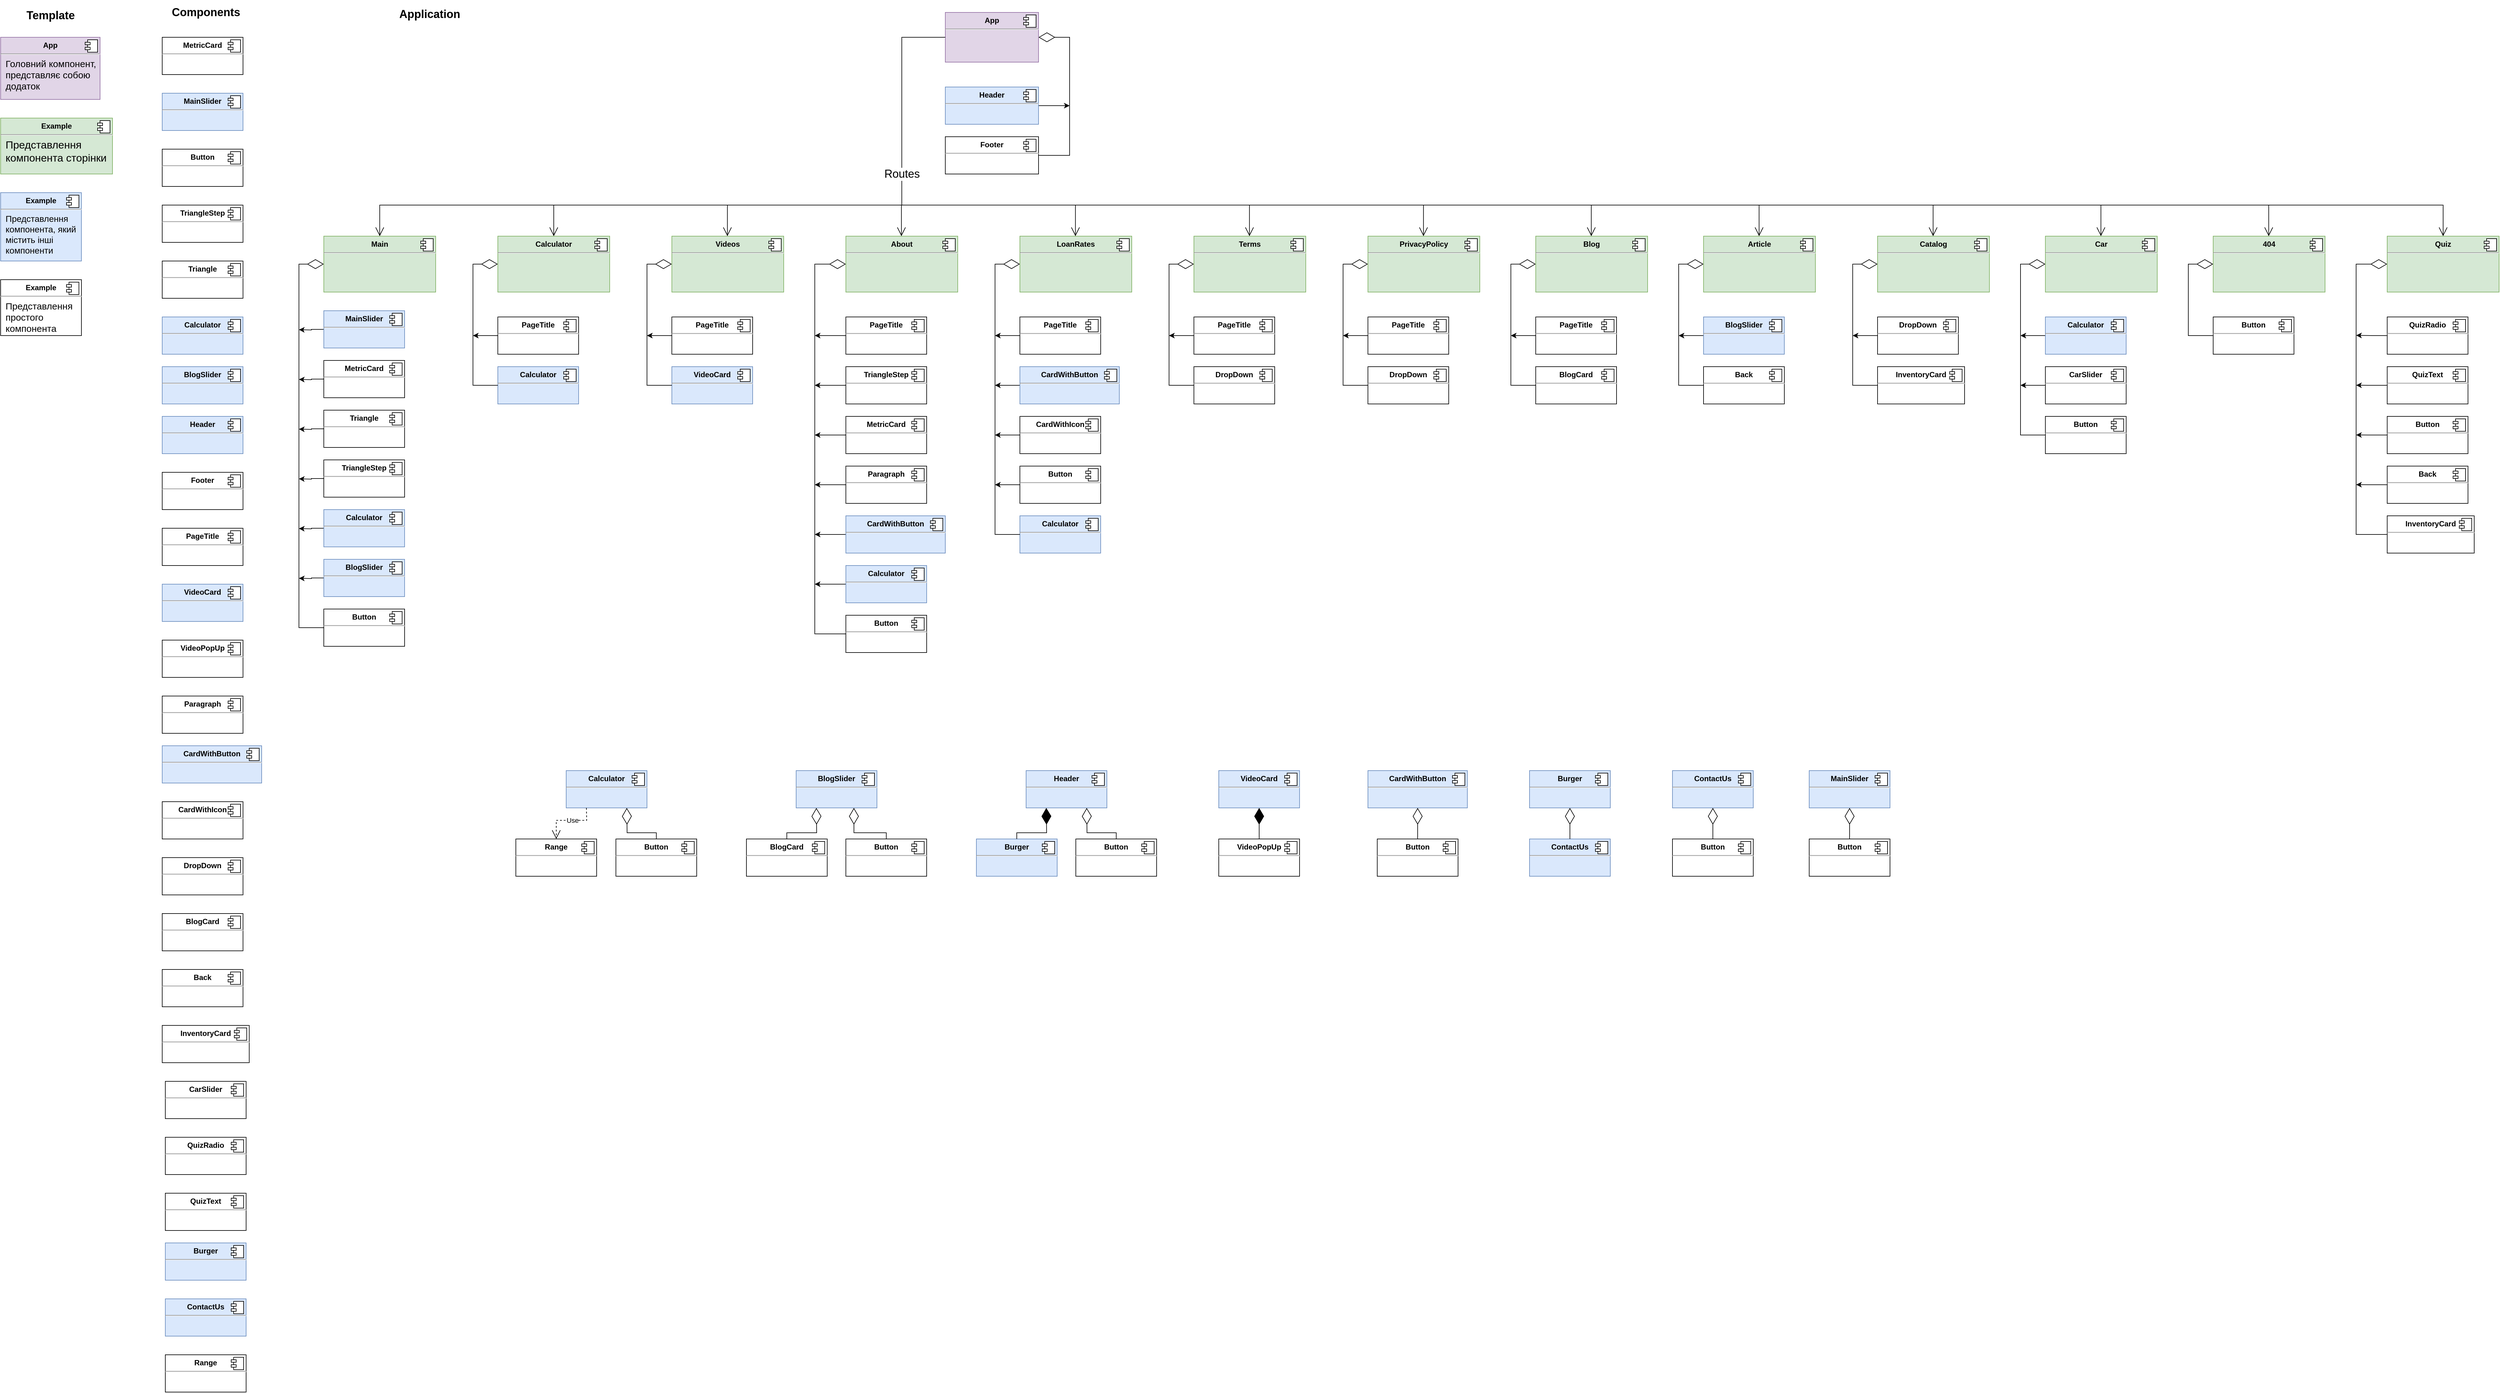 <mxfile version="21.7.5" type="device">
  <diagram id="C5RBs43oDa-KdzZeNtuy" name="Page-1">
    <mxGraphModel dx="2577" dy="2126" grid="1" gridSize="10" guides="1" tooltips="1" connect="1" arrows="1" fold="1" page="1" pageScale="1" pageWidth="827" pageHeight="1169" math="0" shadow="0">
      <root>
        <mxCell id="WIyWlLk6GJQsqaUBKTNV-0" />
        <mxCell id="WIyWlLk6GJQsqaUBKTNV-1" parent="WIyWlLk6GJQsqaUBKTNV-0" />
        <mxCell id="Vj6N1YHfY5gllRmzEytY-0" value="&lt;p style=&quot;margin:0px;margin-top:6px;text-align:center;&quot;&gt;&lt;b&gt;Main&lt;/b&gt;&lt;/p&gt;&lt;hr&gt;&lt;p style=&quot;margin:0px;margin-left:8px;&quot;&gt;&lt;br&gt;&lt;/p&gt;" style="align=left;overflow=fill;html=1;dropTarget=0;whiteSpace=wrap;fillColor=#d5e8d4;strokeColor=#82b366;" parent="WIyWlLk6GJQsqaUBKTNV-1" vertex="1">
          <mxGeometry x="40" y="40" width="180" height="90" as="geometry" />
        </mxCell>
        <mxCell id="Vj6N1YHfY5gllRmzEytY-1" value="" style="shape=component;jettyWidth=8;jettyHeight=4;" parent="Vj6N1YHfY5gllRmzEytY-0" vertex="1">
          <mxGeometry x="1" width="20" height="20" relative="1" as="geometry">
            <mxPoint x="-24" y="4" as="offset" />
          </mxGeometry>
        </mxCell>
        <mxCell id="Vj6N1YHfY5gllRmzEytY-2" value="&lt;p style=&quot;margin:0px;margin-top:6px;text-align:center;&quot;&gt;&lt;b&gt;Calculator&lt;/b&gt;&lt;/p&gt;&lt;hr&gt;&lt;p style=&quot;margin:0px;margin-left:8px;&quot;&gt;&lt;br&gt;&lt;/p&gt;" style="align=left;overflow=fill;html=1;dropTarget=0;whiteSpace=wrap;fillColor=#d5e8d4;strokeColor=#82b366;" parent="WIyWlLk6GJQsqaUBKTNV-1" vertex="1">
          <mxGeometry x="320" y="40" width="180" height="90" as="geometry" />
        </mxCell>
        <mxCell id="Vj6N1YHfY5gllRmzEytY-3" value="" style="shape=component;jettyWidth=8;jettyHeight=4;" parent="Vj6N1YHfY5gllRmzEytY-2" vertex="1">
          <mxGeometry x="1" width="20" height="20" relative="1" as="geometry">
            <mxPoint x="-24" y="4" as="offset" />
          </mxGeometry>
        </mxCell>
        <mxCell id="Vj6N1YHfY5gllRmzEytY-4" value="&lt;p style=&quot;margin:0px;margin-top:6px;text-align:center;&quot;&gt;&lt;b&gt;Videos&lt;/b&gt;&lt;/p&gt;&lt;hr&gt;&lt;p style=&quot;margin:0px;margin-left:8px;&quot;&gt;&lt;br&gt;&lt;/p&gt;" style="align=left;overflow=fill;html=1;dropTarget=0;whiteSpace=wrap;fillColor=#d5e8d4;strokeColor=#82b366;" parent="WIyWlLk6GJQsqaUBKTNV-1" vertex="1">
          <mxGeometry x="600" y="40" width="180" height="90" as="geometry" />
        </mxCell>
        <mxCell id="Vj6N1YHfY5gllRmzEytY-5" value="" style="shape=component;jettyWidth=8;jettyHeight=4;" parent="Vj6N1YHfY5gllRmzEytY-4" vertex="1">
          <mxGeometry x="1" width="20" height="20" relative="1" as="geometry">
            <mxPoint x="-24" y="4" as="offset" />
          </mxGeometry>
        </mxCell>
        <mxCell id="Vj6N1YHfY5gllRmzEytY-6" value="&lt;p style=&quot;margin:0px;margin-top:6px;text-align:center;&quot;&gt;&lt;b&gt;About&lt;/b&gt;&lt;/p&gt;&lt;hr&gt;&lt;p style=&quot;margin:0px;margin-left:8px;&quot;&gt;&lt;br&gt;&lt;/p&gt;" style="align=left;overflow=fill;html=1;dropTarget=0;whiteSpace=wrap;fillColor=#d5e8d4;strokeColor=#82b366;" parent="WIyWlLk6GJQsqaUBKTNV-1" vertex="1">
          <mxGeometry x="880" y="40" width="180" height="90" as="geometry" />
        </mxCell>
        <mxCell id="Vj6N1YHfY5gllRmzEytY-7" value="" style="shape=component;jettyWidth=8;jettyHeight=4;" parent="Vj6N1YHfY5gllRmzEytY-6" vertex="1">
          <mxGeometry x="1" width="20" height="20" relative="1" as="geometry">
            <mxPoint x="-24" y="4" as="offset" />
          </mxGeometry>
        </mxCell>
        <mxCell id="Vj6N1YHfY5gllRmzEytY-8" value="&lt;p style=&quot;margin:0px;margin-top:6px;text-align:center;&quot;&gt;&lt;b&gt;LoanRates&lt;/b&gt;&lt;/p&gt;&lt;hr&gt;&lt;p style=&quot;margin:0px;margin-left:8px;&quot;&gt;&lt;br&gt;&lt;/p&gt;" style="align=left;overflow=fill;html=1;dropTarget=0;whiteSpace=wrap;fillColor=#d5e8d4;strokeColor=#82b366;" parent="WIyWlLk6GJQsqaUBKTNV-1" vertex="1">
          <mxGeometry x="1160" y="40" width="180" height="90" as="geometry" />
        </mxCell>
        <mxCell id="Vj6N1YHfY5gllRmzEytY-9" value="" style="shape=component;jettyWidth=8;jettyHeight=4;" parent="Vj6N1YHfY5gllRmzEytY-8" vertex="1">
          <mxGeometry x="1" width="20" height="20" relative="1" as="geometry">
            <mxPoint x="-24" y="4" as="offset" />
          </mxGeometry>
        </mxCell>
        <mxCell id="Vj6N1YHfY5gllRmzEytY-10" value="&lt;p style=&quot;margin:0px;margin-top:6px;text-align:center;&quot;&gt;&lt;b&gt;Terms&lt;/b&gt;&lt;/p&gt;&lt;hr&gt;&lt;p style=&quot;margin:0px;margin-left:8px;&quot;&gt;&lt;br&gt;&lt;/p&gt;" style="align=left;overflow=fill;html=1;dropTarget=0;whiteSpace=wrap;fillColor=#d5e8d4;strokeColor=#82b366;" parent="WIyWlLk6GJQsqaUBKTNV-1" vertex="1">
          <mxGeometry x="1440" y="40" width="180" height="90" as="geometry" />
        </mxCell>
        <mxCell id="Vj6N1YHfY5gllRmzEytY-11" value="" style="shape=component;jettyWidth=8;jettyHeight=4;" parent="Vj6N1YHfY5gllRmzEytY-10" vertex="1">
          <mxGeometry x="1" width="20" height="20" relative="1" as="geometry">
            <mxPoint x="-24" y="4" as="offset" />
          </mxGeometry>
        </mxCell>
        <mxCell id="Vj6N1YHfY5gllRmzEytY-12" value="&lt;p style=&quot;margin:0px;margin-top:6px;text-align:center;&quot;&gt;&lt;b&gt;PrivacyPolicy&lt;/b&gt;&lt;/p&gt;&lt;hr&gt;&lt;p style=&quot;margin:0px;margin-left:8px;&quot;&gt;&lt;br&gt;&lt;/p&gt;" style="align=left;overflow=fill;html=1;dropTarget=0;whiteSpace=wrap;fillColor=#d5e8d4;strokeColor=#82b366;" parent="WIyWlLk6GJQsqaUBKTNV-1" vertex="1">
          <mxGeometry x="1720" y="40" width="180" height="90" as="geometry" />
        </mxCell>
        <mxCell id="Vj6N1YHfY5gllRmzEytY-13" value="" style="shape=component;jettyWidth=8;jettyHeight=4;" parent="Vj6N1YHfY5gllRmzEytY-12" vertex="1">
          <mxGeometry x="1" width="20" height="20" relative="1" as="geometry">
            <mxPoint x="-24" y="4" as="offset" />
          </mxGeometry>
        </mxCell>
        <mxCell id="Vj6N1YHfY5gllRmzEytY-14" value="&lt;p style=&quot;margin:0px;margin-top:6px;text-align:center;&quot;&gt;&lt;b&gt;Blog&lt;/b&gt;&lt;/p&gt;&lt;hr&gt;&lt;p style=&quot;margin:0px;margin-left:8px;&quot;&gt;&lt;br&gt;&lt;/p&gt;" style="align=left;overflow=fill;html=1;dropTarget=0;whiteSpace=wrap;fillColor=#d5e8d4;strokeColor=#82b366;" parent="WIyWlLk6GJQsqaUBKTNV-1" vertex="1">
          <mxGeometry x="1990" y="40" width="180" height="90" as="geometry" />
        </mxCell>
        <mxCell id="Vj6N1YHfY5gllRmzEytY-15" value="" style="shape=component;jettyWidth=8;jettyHeight=4;" parent="Vj6N1YHfY5gllRmzEytY-14" vertex="1">
          <mxGeometry x="1" width="20" height="20" relative="1" as="geometry">
            <mxPoint x="-24" y="4" as="offset" />
          </mxGeometry>
        </mxCell>
        <mxCell id="Vj6N1YHfY5gllRmzEytY-16" value="&lt;p style=&quot;margin:0px;margin-top:6px;text-align:center;&quot;&gt;&lt;b&gt;Article&lt;/b&gt;&lt;/p&gt;&lt;hr&gt;&lt;p style=&quot;margin:0px;margin-left:8px;&quot;&gt;&lt;br&gt;&lt;/p&gt;" style="align=left;overflow=fill;html=1;dropTarget=0;whiteSpace=wrap;fillColor=#d5e8d4;strokeColor=#82b366;" parent="WIyWlLk6GJQsqaUBKTNV-1" vertex="1">
          <mxGeometry x="2260" y="40" width="180" height="90" as="geometry" />
        </mxCell>
        <mxCell id="Vj6N1YHfY5gllRmzEytY-17" value="" style="shape=component;jettyWidth=8;jettyHeight=4;" parent="Vj6N1YHfY5gllRmzEytY-16" vertex="1">
          <mxGeometry x="1" width="20" height="20" relative="1" as="geometry">
            <mxPoint x="-24" y="4" as="offset" />
          </mxGeometry>
        </mxCell>
        <mxCell id="Vj6N1YHfY5gllRmzEytY-18" value="&lt;p style=&quot;margin:0px;margin-top:6px;text-align:center;&quot;&gt;&lt;b&gt;Catalog&lt;/b&gt;&lt;/p&gt;&lt;hr&gt;&lt;p style=&quot;margin:0px;margin-left:8px;&quot;&gt;&lt;br&gt;&lt;/p&gt;" style="align=left;overflow=fill;html=1;dropTarget=0;whiteSpace=wrap;fillColor=#d5e8d4;strokeColor=#82b366;" parent="WIyWlLk6GJQsqaUBKTNV-1" vertex="1">
          <mxGeometry x="2540" y="40" width="180" height="90" as="geometry" />
        </mxCell>
        <mxCell id="Vj6N1YHfY5gllRmzEytY-19" value="" style="shape=component;jettyWidth=8;jettyHeight=4;" parent="Vj6N1YHfY5gllRmzEytY-18" vertex="1">
          <mxGeometry x="1" width="20" height="20" relative="1" as="geometry">
            <mxPoint x="-24" y="4" as="offset" />
          </mxGeometry>
        </mxCell>
        <mxCell id="Vj6N1YHfY5gllRmzEytY-20" value="&lt;p style=&quot;margin:0px;margin-top:6px;text-align:center;&quot;&gt;&lt;b&gt;Car&lt;/b&gt;&lt;/p&gt;&lt;hr&gt;&lt;p style=&quot;margin:0px;margin-left:8px;&quot;&gt;&lt;br&gt;&lt;/p&gt;" style="align=left;overflow=fill;html=1;dropTarget=0;whiteSpace=wrap;fillColor=#d5e8d4;strokeColor=#82b366;" parent="WIyWlLk6GJQsqaUBKTNV-1" vertex="1">
          <mxGeometry x="2810" y="40" width="180" height="90" as="geometry" />
        </mxCell>
        <mxCell id="Vj6N1YHfY5gllRmzEytY-21" value="" style="shape=component;jettyWidth=8;jettyHeight=4;" parent="Vj6N1YHfY5gllRmzEytY-20" vertex="1">
          <mxGeometry x="1" width="20" height="20" relative="1" as="geometry">
            <mxPoint x="-24" y="4" as="offset" />
          </mxGeometry>
        </mxCell>
        <mxCell id="Vj6N1YHfY5gllRmzEytY-22" value="&lt;p style=&quot;margin:0px;margin-top:6px;text-align:center;&quot;&gt;&lt;b&gt;404&lt;/b&gt;&lt;/p&gt;&lt;hr&gt;&lt;p style=&quot;margin:0px;margin-left:8px;&quot;&gt;&lt;br&gt;&lt;/p&gt;" style="align=left;overflow=fill;html=1;dropTarget=0;whiteSpace=wrap;fillColor=#d5e8d4;strokeColor=#82b366;" parent="WIyWlLk6GJQsqaUBKTNV-1" vertex="1">
          <mxGeometry x="3080" y="40" width="180" height="90" as="geometry" />
        </mxCell>
        <mxCell id="Vj6N1YHfY5gllRmzEytY-23" value="" style="shape=component;jettyWidth=8;jettyHeight=4;" parent="Vj6N1YHfY5gllRmzEytY-22" vertex="1">
          <mxGeometry x="1" width="20" height="20" relative="1" as="geometry">
            <mxPoint x="-24" y="4" as="offset" />
          </mxGeometry>
        </mxCell>
        <mxCell id="Vj6N1YHfY5gllRmzEytY-24" value="&lt;p style=&quot;margin:0px;margin-top:6px;text-align:center;&quot;&gt;&lt;b&gt;Quiz&lt;/b&gt;&lt;/p&gt;&lt;hr&gt;&lt;p style=&quot;margin:0px;margin-left:8px;&quot;&gt;&lt;br&gt;&lt;/p&gt;" style="align=left;overflow=fill;html=1;dropTarget=0;whiteSpace=wrap;fillColor=#d5e8d4;strokeColor=#82b366;" parent="WIyWlLk6GJQsqaUBKTNV-1" vertex="1">
          <mxGeometry x="3360" y="40" width="180" height="90" as="geometry" />
        </mxCell>
        <mxCell id="Vj6N1YHfY5gllRmzEytY-25" value="" style="shape=component;jettyWidth=8;jettyHeight=4;" parent="Vj6N1YHfY5gllRmzEytY-24" vertex="1">
          <mxGeometry x="1" width="20" height="20" relative="1" as="geometry">
            <mxPoint x="-24" y="4" as="offset" />
          </mxGeometry>
        </mxCell>
        <mxCell id="Vj6N1YHfY5gllRmzEytY-26" value="&lt;p style=&quot;margin:0px;margin-top:6px;text-align:center;&quot;&gt;&lt;b&gt;MetricCard&lt;/b&gt;&lt;/p&gt;&lt;hr&gt;&lt;p style=&quot;margin:0px;margin-left:8px;&quot;&gt;&lt;br&gt;&lt;/p&gt;" style="align=left;overflow=fill;html=1;dropTarget=0;whiteSpace=wrap;" parent="WIyWlLk6GJQsqaUBKTNV-1" vertex="1">
          <mxGeometry x="-220" y="-280" width="130" height="60" as="geometry" />
        </mxCell>
        <mxCell id="Vj6N1YHfY5gllRmzEytY-27" value="" style="shape=component;jettyWidth=8;jettyHeight=4;" parent="Vj6N1YHfY5gllRmzEytY-26" vertex="1">
          <mxGeometry x="1" width="20" height="20" relative="1" as="geometry">
            <mxPoint x="-24" y="4" as="offset" />
          </mxGeometry>
        </mxCell>
        <mxCell id="Vj6N1YHfY5gllRmzEytY-28" value="&lt;p style=&quot;margin:0px;margin-top:6px;text-align:center;&quot;&gt;&lt;b&gt;MainSlider&lt;/b&gt;&lt;/p&gt;&lt;hr&gt;&lt;p style=&quot;margin:0px;margin-left:8px;&quot;&gt;&lt;br&gt;&lt;/p&gt;" style="align=left;overflow=fill;html=1;dropTarget=0;whiteSpace=wrap;fillColor=#dae8fc;strokeColor=#6c8ebf;" parent="WIyWlLk6GJQsqaUBKTNV-1" vertex="1">
          <mxGeometry x="-220" y="-190" width="130" height="60" as="geometry" />
        </mxCell>
        <mxCell id="Vj6N1YHfY5gllRmzEytY-29" value="" style="shape=component;jettyWidth=8;jettyHeight=4;" parent="Vj6N1YHfY5gllRmzEytY-28" vertex="1">
          <mxGeometry x="1" width="20" height="20" relative="1" as="geometry">
            <mxPoint x="-24" y="4" as="offset" />
          </mxGeometry>
        </mxCell>
        <mxCell id="Vj6N1YHfY5gllRmzEytY-30" value="&lt;p style=&quot;margin:0px;margin-top:6px;text-align:center;&quot;&gt;&lt;b&gt;Button&lt;/b&gt;&lt;/p&gt;&lt;hr&gt;&lt;p style=&quot;margin:0px;margin-left:8px;&quot;&gt;&lt;br&gt;&lt;/p&gt;" style="align=left;overflow=fill;html=1;dropTarget=0;whiteSpace=wrap;" parent="WIyWlLk6GJQsqaUBKTNV-1" vertex="1">
          <mxGeometry x="-220" y="-100" width="130" height="60" as="geometry" />
        </mxCell>
        <mxCell id="Vj6N1YHfY5gllRmzEytY-31" value="" style="shape=component;jettyWidth=8;jettyHeight=4;" parent="Vj6N1YHfY5gllRmzEytY-30" vertex="1">
          <mxGeometry x="1" width="20" height="20" relative="1" as="geometry">
            <mxPoint x="-24" y="4" as="offset" />
          </mxGeometry>
        </mxCell>
        <mxCell id="Vj6N1YHfY5gllRmzEytY-32" value="&lt;p style=&quot;margin:0px;margin-top:6px;text-align:center;&quot;&gt;&lt;b&gt;TriangleStep&lt;/b&gt;&lt;/p&gt;&lt;hr&gt;&lt;p style=&quot;margin:0px;margin-left:8px;&quot;&gt;&lt;br&gt;&lt;/p&gt;" style="align=left;overflow=fill;html=1;dropTarget=0;whiteSpace=wrap;" parent="WIyWlLk6GJQsqaUBKTNV-1" vertex="1">
          <mxGeometry x="-220" y="-10" width="130" height="60" as="geometry" />
        </mxCell>
        <mxCell id="Vj6N1YHfY5gllRmzEytY-33" value="" style="shape=component;jettyWidth=8;jettyHeight=4;" parent="Vj6N1YHfY5gllRmzEytY-32" vertex="1">
          <mxGeometry x="1" width="20" height="20" relative="1" as="geometry">
            <mxPoint x="-24" y="4" as="offset" />
          </mxGeometry>
        </mxCell>
        <mxCell id="Vj6N1YHfY5gllRmzEytY-34" value="&lt;p style=&quot;margin:0px;margin-top:6px;text-align:center;&quot;&gt;&lt;b&gt;Triangle&lt;/b&gt;&lt;/p&gt;&lt;hr&gt;&lt;p style=&quot;margin:0px;margin-left:8px;&quot;&gt;&lt;br&gt;&lt;/p&gt;" style="align=left;overflow=fill;html=1;dropTarget=0;whiteSpace=wrap;" parent="WIyWlLk6GJQsqaUBKTNV-1" vertex="1">
          <mxGeometry x="-220" y="80" width="130" height="60" as="geometry" />
        </mxCell>
        <mxCell id="Vj6N1YHfY5gllRmzEytY-35" value="" style="shape=component;jettyWidth=8;jettyHeight=4;" parent="Vj6N1YHfY5gllRmzEytY-34" vertex="1">
          <mxGeometry x="1" width="20" height="20" relative="1" as="geometry">
            <mxPoint x="-24" y="4" as="offset" />
          </mxGeometry>
        </mxCell>
        <mxCell id="Vj6N1YHfY5gllRmzEytY-36" value="&lt;p style=&quot;margin:0px;margin-top:6px;text-align:center;&quot;&gt;&lt;b&gt;Calculator&lt;/b&gt;&lt;/p&gt;&lt;hr&gt;&lt;p style=&quot;margin:0px;margin-left:8px;&quot;&gt;&lt;br&gt;&lt;/p&gt;" style="align=left;overflow=fill;html=1;dropTarget=0;whiteSpace=wrap;fillColor=#dae8fc;strokeColor=#6c8ebf;" parent="WIyWlLk6GJQsqaUBKTNV-1" vertex="1">
          <mxGeometry x="-220" y="170" width="130" height="60" as="geometry" />
        </mxCell>
        <mxCell id="Vj6N1YHfY5gllRmzEytY-37" value="" style="shape=component;jettyWidth=8;jettyHeight=4;" parent="Vj6N1YHfY5gllRmzEytY-36" vertex="1">
          <mxGeometry x="1" width="20" height="20" relative="1" as="geometry">
            <mxPoint x="-24" y="4" as="offset" />
          </mxGeometry>
        </mxCell>
        <mxCell id="Vj6N1YHfY5gllRmzEytY-38" value="&lt;p style=&quot;margin:0px;margin-top:6px;text-align:center;&quot;&gt;&lt;b&gt;BlogSlider&lt;/b&gt;&lt;/p&gt;&lt;hr&gt;&lt;p style=&quot;margin:0px;margin-left:8px;&quot;&gt;&lt;br&gt;&lt;/p&gt;" style="align=left;overflow=fill;html=1;dropTarget=0;whiteSpace=wrap;fillColor=#dae8fc;strokeColor=#6c8ebf;" parent="WIyWlLk6GJQsqaUBKTNV-1" vertex="1">
          <mxGeometry x="-220" y="250" width="130" height="60" as="geometry" />
        </mxCell>
        <mxCell id="Vj6N1YHfY5gllRmzEytY-39" value="" style="shape=component;jettyWidth=8;jettyHeight=4;" parent="Vj6N1YHfY5gllRmzEytY-38" vertex="1">
          <mxGeometry x="1" width="20" height="20" relative="1" as="geometry">
            <mxPoint x="-24" y="4" as="offset" />
          </mxGeometry>
        </mxCell>
        <mxCell id="Vj6N1YHfY5gllRmzEytY-40" value="&lt;p style=&quot;margin:0px;margin-top:6px;text-align:center;&quot;&gt;&lt;b&gt;Header&lt;/b&gt;&lt;/p&gt;&lt;hr&gt;&lt;p style=&quot;margin:0px;margin-left:8px;&quot;&gt;&lt;br&gt;&lt;/p&gt;" style="align=left;overflow=fill;html=1;dropTarget=0;whiteSpace=wrap;fillColor=#dae8fc;strokeColor=#6c8ebf;" parent="WIyWlLk6GJQsqaUBKTNV-1" vertex="1">
          <mxGeometry x="-220" y="330" width="130" height="60" as="geometry" />
        </mxCell>
        <mxCell id="Vj6N1YHfY5gllRmzEytY-41" value="" style="shape=component;jettyWidth=8;jettyHeight=4;" parent="Vj6N1YHfY5gllRmzEytY-40" vertex="1">
          <mxGeometry x="1" width="20" height="20" relative="1" as="geometry">
            <mxPoint x="-24" y="4" as="offset" />
          </mxGeometry>
        </mxCell>
        <mxCell id="Vj6N1YHfY5gllRmzEytY-42" value="&lt;p style=&quot;margin:0px;margin-top:6px;text-align:center;&quot;&gt;&lt;b&gt;Footer&lt;/b&gt;&lt;/p&gt;&lt;hr&gt;&lt;p style=&quot;margin:0px;margin-left:8px;&quot;&gt;&lt;br&gt;&lt;/p&gt;" style="align=left;overflow=fill;html=1;dropTarget=0;whiteSpace=wrap;" parent="WIyWlLk6GJQsqaUBKTNV-1" vertex="1">
          <mxGeometry x="-220" y="420" width="130" height="60" as="geometry" />
        </mxCell>
        <mxCell id="Vj6N1YHfY5gllRmzEytY-43" value="" style="shape=component;jettyWidth=8;jettyHeight=4;" parent="Vj6N1YHfY5gllRmzEytY-42" vertex="1">
          <mxGeometry x="1" width="20" height="20" relative="1" as="geometry">
            <mxPoint x="-24" y="4" as="offset" />
          </mxGeometry>
        </mxCell>
        <mxCell id="Vj6N1YHfY5gllRmzEytY-44" value="&lt;p style=&quot;margin:0px;margin-top:6px;text-align:center;&quot;&gt;&lt;b&gt;PageTitle&lt;/b&gt;&lt;/p&gt;&lt;hr&gt;&lt;p style=&quot;margin:0px;margin-left:8px;&quot;&gt;&lt;br&gt;&lt;/p&gt;" style="align=left;overflow=fill;html=1;dropTarget=0;whiteSpace=wrap;" parent="WIyWlLk6GJQsqaUBKTNV-1" vertex="1">
          <mxGeometry x="-220" y="510" width="130" height="60" as="geometry" />
        </mxCell>
        <mxCell id="Vj6N1YHfY5gllRmzEytY-45" value="" style="shape=component;jettyWidth=8;jettyHeight=4;" parent="Vj6N1YHfY5gllRmzEytY-44" vertex="1">
          <mxGeometry x="1" width="20" height="20" relative="1" as="geometry">
            <mxPoint x="-24" y="4" as="offset" />
          </mxGeometry>
        </mxCell>
        <mxCell id="Vj6N1YHfY5gllRmzEytY-46" value="&lt;p style=&quot;margin:0px;margin-top:6px;text-align:center;&quot;&gt;&lt;b&gt;VideoCard&lt;/b&gt;&lt;/p&gt;&lt;hr&gt;&lt;p style=&quot;margin:0px;margin-left:8px;&quot;&gt;&lt;br&gt;&lt;/p&gt;" style="align=left;overflow=fill;html=1;dropTarget=0;whiteSpace=wrap;fillColor=#dae8fc;strokeColor=#6c8ebf;" parent="WIyWlLk6GJQsqaUBKTNV-1" vertex="1">
          <mxGeometry x="-220" y="600" width="130" height="60" as="geometry" />
        </mxCell>
        <mxCell id="Vj6N1YHfY5gllRmzEytY-47" value="" style="shape=component;jettyWidth=8;jettyHeight=4;" parent="Vj6N1YHfY5gllRmzEytY-46" vertex="1">
          <mxGeometry x="1" width="20" height="20" relative="1" as="geometry">
            <mxPoint x="-24" y="4" as="offset" />
          </mxGeometry>
        </mxCell>
        <mxCell id="Vj6N1YHfY5gllRmzEytY-48" value="&lt;p style=&quot;margin:0px;margin-top:6px;text-align:center;&quot;&gt;&lt;b&gt;VideoPopUp&lt;/b&gt;&lt;/p&gt;&lt;hr&gt;&lt;p style=&quot;margin:0px;margin-left:8px;&quot;&gt;&lt;br&gt;&lt;/p&gt;" style="align=left;overflow=fill;html=1;dropTarget=0;whiteSpace=wrap;" parent="WIyWlLk6GJQsqaUBKTNV-1" vertex="1">
          <mxGeometry x="-220" y="690" width="130" height="60" as="geometry" />
        </mxCell>
        <mxCell id="Vj6N1YHfY5gllRmzEytY-49" value="" style="shape=component;jettyWidth=8;jettyHeight=4;" parent="Vj6N1YHfY5gllRmzEytY-48" vertex="1">
          <mxGeometry x="1" width="20" height="20" relative="1" as="geometry">
            <mxPoint x="-24" y="4" as="offset" />
          </mxGeometry>
        </mxCell>
        <mxCell id="Vj6N1YHfY5gllRmzEytY-50" value="&lt;p style=&quot;margin:0px;margin-top:6px;text-align:center;&quot;&gt;&lt;b&gt;Paragraph&lt;/b&gt;&lt;/p&gt;&lt;hr&gt;&lt;p style=&quot;margin:0px;margin-left:8px;&quot;&gt;&lt;br&gt;&lt;/p&gt;" style="align=left;overflow=fill;html=1;dropTarget=0;whiteSpace=wrap;" parent="WIyWlLk6GJQsqaUBKTNV-1" vertex="1">
          <mxGeometry x="-220" y="780" width="130" height="60" as="geometry" />
        </mxCell>
        <mxCell id="Vj6N1YHfY5gllRmzEytY-51" value="" style="shape=component;jettyWidth=8;jettyHeight=4;" parent="Vj6N1YHfY5gllRmzEytY-50" vertex="1">
          <mxGeometry x="1" width="20" height="20" relative="1" as="geometry">
            <mxPoint x="-24" y="4" as="offset" />
          </mxGeometry>
        </mxCell>
        <mxCell id="Vj6N1YHfY5gllRmzEytY-52" value="&lt;p style=&quot;margin:0px;margin-top:6px;text-align:center;&quot;&gt;&lt;b&gt;CardWithButton&lt;/b&gt;&lt;/p&gt;&lt;hr&gt;&lt;p style=&quot;margin:0px;margin-left:8px;&quot;&gt;&lt;br&gt;&lt;/p&gt;" style="align=left;overflow=fill;html=1;dropTarget=0;whiteSpace=wrap;fillColor=#dae8fc;strokeColor=#6c8ebf;" parent="WIyWlLk6GJQsqaUBKTNV-1" vertex="1">
          <mxGeometry x="-220" y="860" width="160" height="60" as="geometry" />
        </mxCell>
        <mxCell id="Vj6N1YHfY5gllRmzEytY-53" value="" style="shape=component;jettyWidth=8;jettyHeight=4;" parent="Vj6N1YHfY5gllRmzEytY-52" vertex="1">
          <mxGeometry x="1" width="20" height="20" relative="1" as="geometry">
            <mxPoint x="-24" y="4" as="offset" />
          </mxGeometry>
        </mxCell>
        <mxCell id="Vj6N1YHfY5gllRmzEytY-54" value="&lt;p style=&quot;margin:0px;margin-top:6px;text-align:center;&quot;&gt;&lt;b&gt;CardWithIcon&lt;/b&gt;&lt;/p&gt;&lt;hr&gt;&lt;p style=&quot;margin:0px;margin-left:8px;&quot;&gt;&lt;br&gt;&lt;/p&gt;" style="align=left;overflow=fill;html=1;dropTarget=0;whiteSpace=wrap;" parent="WIyWlLk6GJQsqaUBKTNV-1" vertex="1">
          <mxGeometry x="-220" y="950" width="130" height="60" as="geometry" />
        </mxCell>
        <mxCell id="Vj6N1YHfY5gllRmzEytY-55" value="" style="shape=component;jettyWidth=8;jettyHeight=4;" parent="Vj6N1YHfY5gllRmzEytY-54" vertex="1">
          <mxGeometry x="1" width="20" height="20" relative="1" as="geometry">
            <mxPoint x="-24" y="4" as="offset" />
          </mxGeometry>
        </mxCell>
        <mxCell id="Vj6N1YHfY5gllRmzEytY-56" value="&lt;p style=&quot;margin:0px;margin-top:6px;text-align:center;&quot;&gt;&lt;b&gt;DropDown&lt;/b&gt;&lt;/p&gt;&lt;hr&gt;&lt;p style=&quot;margin:0px;margin-left:8px;&quot;&gt;&lt;br&gt;&lt;/p&gt;" style="align=left;overflow=fill;html=1;dropTarget=0;whiteSpace=wrap;" parent="WIyWlLk6GJQsqaUBKTNV-1" vertex="1">
          <mxGeometry x="-220" y="1040" width="130" height="60" as="geometry" />
        </mxCell>
        <mxCell id="Vj6N1YHfY5gllRmzEytY-57" value="" style="shape=component;jettyWidth=8;jettyHeight=4;" parent="Vj6N1YHfY5gllRmzEytY-56" vertex="1">
          <mxGeometry x="1" width="20" height="20" relative="1" as="geometry">
            <mxPoint x="-24" y="4" as="offset" />
          </mxGeometry>
        </mxCell>
        <mxCell id="Vj6N1YHfY5gllRmzEytY-58" value="&lt;p style=&quot;margin:0px;margin-top:6px;text-align:center;&quot;&gt;&lt;b&gt;BlogCard&lt;/b&gt;&lt;/p&gt;&lt;hr&gt;&lt;p style=&quot;margin:0px;margin-left:8px;&quot;&gt;&lt;br&gt;&lt;/p&gt;" style="align=left;overflow=fill;html=1;dropTarget=0;whiteSpace=wrap;" parent="WIyWlLk6GJQsqaUBKTNV-1" vertex="1">
          <mxGeometry x="-220" y="1130" width="130" height="60" as="geometry" />
        </mxCell>
        <mxCell id="Vj6N1YHfY5gllRmzEytY-59" value="" style="shape=component;jettyWidth=8;jettyHeight=4;" parent="Vj6N1YHfY5gllRmzEytY-58" vertex="1">
          <mxGeometry x="1" width="20" height="20" relative="1" as="geometry">
            <mxPoint x="-24" y="4" as="offset" />
          </mxGeometry>
        </mxCell>
        <mxCell id="Vj6N1YHfY5gllRmzEytY-60" value="&lt;p style=&quot;margin:0px;margin-top:6px;text-align:center;&quot;&gt;&lt;b&gt;Back&lt;/b&gt;&lt;/p&gt;&lt;hr&gt;&lt;p style=&quot;margin:0px;margin-left:8px;&quot;&gt;&lt;br&gt;&lt;/p&gt;" style="align=left;overflow=fill;html=1;dropTarget=0;whiteSpace=wrap;" parent="WIyWlLk6GJQsqaUBKTNV-1" vertex="1">
          <mxGeometry x="-220" y="1220" width="130" height="60" as="geometry" />
        </mxCell>
        <mxCell id="Vj6N1YHfY5gllRmzEytY-61" value="" style="shape=component;jettyWidth=8;jettyHeight=4;" parent="Vj6N1YHfY5gllRmzEytY-60" vertex="1">
          <mxGeometry x="1" width="20" height="20" relative="1" as="geometry">
            <mxPoint x="-24" y="4" as="offset" />
          </mxGeometry>
        </mxCell>
        <mxCell id="Vj6N1YHfY5gllRmzEytY-62" value="&lt;p style=&quot;margin:0px;margin-top:6px;text-align:center;&quot;&gt;&lt;b&gt;InventoryCard&lt;/b&gt;&lt;/p&gt;&lt;hr&gt;&lt;p style=&quot;margin:0px;margin-left:8px;&quot;&gt;&lt;br&gt;&lt;/p&gt;" style="align=left;overflow=fill;html=1;dropTarget=0;whiteSpace=wrap;" parent="WIyWlLk6GJQsqaUBKTNV-1" vertex="1">
          <mxGeometry x="-220" y="1310" width="140" height="60" as="geometry" />
        </mxCell>
        <mxCell id="Vj6N1YHfY5gllRmzEytY-63" value="" style="shape=component;jettyWidth=8;jettyHeight=4;" parent="Vj6N1YHfY5gllRmzEytY-62" vertex="1">
          <mxGeometry x="1" width="20" height="20" relative="1" as="geometry">
            <mxPoint x="-24" y="4" as="offset" />
          </mxGeometry>
        </mxCell>
        <mxCell id="Vj6N1YHfY5gllRmzEytY-64" value="&lt;p style=&quot;margin:0px;margin-top:6px;text-align:center;&quot;&gt;&lt;b&gt;CarSlider&lt;/b&gt;&lt;/p&gt;&lt;hr&gt;&lt;p style=&quot;margin:0px;margin-left:8px;&quot;&gt;&lt;br&gt;&lt;/p&gt;" style="align=left;overflow=fill;html=1;dropTarget=0;whiteSpace=wrap;" parent="WIyWlLk6GJQsqaUBKTNV-1" vertex="1">
          <mxGeometry x="-215" y="1400" width="130" height="60" as="geometry" />
        </mxCell>
        <mxCell id="Vj6N1YHfY5gllRmzEytY-65" value="" style="shape=component;jettyWidth=8;jettyHeight=4;" parent="Vj6N1YHfY5gllRmzEytY-64" vertex="1">
          <mxGeometry x="1" width="20" height="20" relative="1" as="geometry">
            <mxPoint x="-24" y="4" as="offset" />
          </mxGeometry>
        </mxCell>
        <mxCell id="Vj6N1YHfY5gllRmzEytY-66" value="&lt;p style=&quot;margin:0px;margin-top:6px;text-align:center;&quot;&gt;&lt;b&gt;QuizRadio&lt;/b&gt;&lt;/p&gt;&lt;hr&gt;&lt;p style=&quot;margin:0px;margin-left:8px;&quot;&gt;&lt;br&gt;&lt;/p&gt;" style="align=left;overflow=fill;html=1;dropTarget=0;whiteSpace=wrap;" parent="WIyWlLk6GJQsqaUBKTNV-1" vertex="1">
          <mxGeometry x="-215" y="1490" width="130" height="60" as="geometry" />
        </mxCell>
        <mxCell id="Vj6N1YHfY5gllRmzEytY-67" value="" style="shape=component;jettyWidth=8;jettyHeight=4;" parent="Vj6N1YHfY5gllRmzEytY-66" vertex="1">
          <mxGeometry x="1" width="20" height="20" relative="1" as="geometry">
            <mxPoint x="-24" y="4" as="offset" />
          </mxGeometry>
        </mxCell>
        <mxCell id="Vj6N1YHfY5gllRmzEytY-68" value="&lt;p style=&quot;margin:0px;margin-top:6px;text-align:center;&quot;&gt;&lt;b&gt;QuizText&lt;/b&gt;&lt;/p&gt;&lt;hr&gt;&lt;p style=&quot;margin:0px;margin-left:8px;&quot;&gt;&lt;br&gt;&lt;/p&gt;" style="align=left;overflow=fill;html=1;dropTarget=0;whiteSpace=wrap;" parent="WIyWlLk6GJQsqaUBKTNV-1" vertex="1">
          <mxGeometry x="-215" y="1580" width="130" height="60" as="geometry" />
        </mxCell>
        <mxCell id="Vj6N1YHfY5gllRmzEytY-69" value="" style="shape=component;jettyWidth=8;jettyHeight=4;" parent="Vj6N1YHfY5gllRmzEytY-68" vertex="1">
          <mxGeometry x="1" width="20" height="20" relative="1" as="geometry">
            <mxPoint x="-24" y="4" as="offset" />
          </mxGeometry>
        </mxCell>
        <mxCell id="Vj6N1YHfY5gllRmzEytY-70" value="&lt;p style=&quot;margin:0px;margin-top:6px;text-align:center;&quot;&gt;&lt;b&gt;Burger&lt;/b&gt;&lt;/p&gt;&lt;hr&gt;&lt;p style=&quot;margin:0px;margin-left:8px;&quot;&gt;&lt;br&gt;&lt;/p&gt;" style="align=left;overflow=fill;html=1;dropTarget=0;whiteSpace=wrap;fillColor=#dae8fc;strokeColor=#6c8ebf;" parent="WIyWlLk6GJQsqaUBKTNV-1" vertex="1">
          <mxGeometry x="-215" y="1660" width="130" height="60" as="geometry" />
        </mxCell>
        <mxCell id="Vj6N1YHfY5gllRmzEytY-71" value="" style="shape=component;jettyWidth=8;jettyHeight=4;" parent="Vj6N1YHfY5gllRmzEytY-70" vertex="1">
          <mxGeometry x="1" width="20" height="20" relative="1" as="geometry">
            <mxPoint x="-24" y="4" as="offset" />
          </mxGeometry>
        </mxCell>
        <mxCell id="Vj6N1YHfY5gllRmzEytY-72" value="&lt;p style=&quot;margin:0px;margin-top:6px;text-align:center;&quot;&gt;&lt;b&gt;ContactUs&lt;/b&gt;&lt;/p&gt;&lt;hr&gt;&lt;p style=&quot;margin:0px;margin-left:8px;&quot;&gt;&lt;br&gt;&lt;/p&gt;" style="align=left;overflow=fill;html=1;dropTarget=0;whiteSpace=wrap;fillColor=#dae8fc;strokeColor=#6c8ebf;" parent="WIyWlLk6GJQsqaUBKTNV-1" vertex="1">
          <mxGeometry x="-215" y="1750" width="130" height="60" as="geometry" />
        </mxCell>
        <mxCell id="Vj6N1YHfY5gllRmzEytY-73" value="" style="shape=component;jettyWidth=8;jettyHeight=4;" parent="Vj6N1YHfY5gllRmzEytY-72" vertex="1">
          <mxGeometry x="1" width="20" height="20" relative="1" as="geometry">
            <mxPoint x="-24" y="4" as="offset" />
          </mxGeometry>
        </mxCell>
        <mxCell id="Vj6N1YHfY5gllRmzEytY-75" value="&lt;p style=&quot;margin:0px;margin-top:6px;text-align:center;&quot;&gt;&lt;b&gt;Range&lt;/b&gt;&lt;/p&gt;&lt;hr&gt;&lt;p style=&quot;margin:0px;margin-left:8px;&quot;&gt;&lt;br&gt;&lt;/p&gt;" style="align=left;overflow=fill;html=1;dropTarget=0;whiteSpace=wrap;" parent="WIyWlLk6GJQsqaUBKTNV-1" vertex="1">
          <mxGeometry x="-215" y="1840" width="130" height="60" as="geometry" />
        </mxCell>
        <mxCell id="Vj6N1YHfY5gllRmzEytY-76" value="" style="shape=component;jettyWidth=8;jettyHeight=4;" parent="Vj6N1YHfY5gllRmzEytY-75" vertex="1">
          <mxGeometry x="1" width="20" height="20" relative="1" as="geometry">
            <mxPoint x="-24" y="4" as="offset" />
          </mxGeometry>
        </mxCell>
        <mxCell id="Vj6N1YHfY5gllRmzEytY-77" value="&lt;p style=&quot;margin:0px;margin-top:6px;text-align:center;&quot;&gt;&lt;b&gt;App&lt;/b&gt;&lt;/p&gt;&lt;hr&gt;&lt;p style=&quot;margin:0px;margin-left:8px;&quot;&gt;&lt;br&gt;&lt;/p&gt;" style="align=left;overflow=fill;html=1;dropTarget=0;whiteSpace=wrap;fillColor=#e1d5e7;strokeColor=#9673a6;" parent="WIyWlLk6GJQsqaUBKTNV-1" vertex="1">
          <mxGeometry x="1040" y="-320" width="150" height="80" as="geometry" />
        </mxCell>
        <mxCell id="Vj6N1YHfY5gllRmzEytY-78" value="" style="shape=component;jettyWidth=8;jettyHeight=4;" parent="Vj6N1YHfY5gllRmzEytY-77" vertex="1">
          <mxGeometry x="1" width="20" height="20" relative="1" as="geometry">
            <mxPoint x="-24" y="4" as="offset" />
          </mxGeometry>
        </mxCell>
        <mxCell id="Vj6N1YHfY5gllRmzEytY-79" value="&lt;b&gt;&lt;font style=&quot;font-size: 18px;&quot;&gt;Components&lt;/font&gt;&lt;/b&gt;" style="text;html=1;align=center;verticalAlign=middle;resizable=0;points=[];autosize=1;strokeColor=none;fillColor=none;" parent="WIyWlLk6GJQsqaUBKTNV-1" vertex="1">
          <mxGeometry x="-215" y="-340" width="130" height="40" as="geometry" />
        </mxCell>
        <mxCell id="Vj6N1YHfY5gllRmzEytY-216" style="edgeStyle=orthogonalEdgeStyle;rounded=0;orthogonalLoop=1;jettySize=auto;html=1;exitX=0;exitY=0.5;exitDx=0;exitDy=0;" parent="WIyWlLk6GJQsqaUBKTNV-1" source="Vj6N1YHfY5gllRmzEytY-80" edge="1">
          <mxGeometry relative="1" as="geometry">
            <mxPoint y="190.529" as="targetPoint" />
          </mxGeometry>
        </mxCell>
        <mxCell id="Vj6N1YHfY5gllRmzEytY-80" value="&lt;p style=&quot;margin:0px;margin-top:6px;text-align:center;&quot;&gt;&lt;b&gt;MainSlider&lt;/b&gt;&lt;/p&gt;&lt;hr&gt;&lt;p style=&quot;margin:0px;margin-left:8px;&quot;&gt;&lt;br&gt;&lt;/p&gt;" style="align=left;overflow=fill;html=1;dropTarget=0;whiteSpace=wrap;fillColor=#dae8fc;strokeColor=#6c8ebf;" parent="WIyWlLk6GJQsqaUBKTNV-1" vertex="1">
          <mxGeometry x="40" y="160" width="130" height="60" as="geometry" />
        </mxCell>
        <mxCell id="Vj6N1YHfY5gllRmzEytY-81" value="" style="shape=component;jettyWidth=8;jettyHeight=4;" parent="Vj6N1YHfY5gllRmzEytY-80" vertex="1">
          <mxGeometry x="1" width="20" height="20" relative="1" as="geometry">
            <mxPoint x="-24" y="4" as="offset" />
          </mxGeometry>
        </mxCell>
        <mxCell id="Vj6N1YHfY5gllRmzEytY-215" style="edgeStyle=orthogonalEdgeStyle;rounded=0;orthogonalLoop=1;jettySize=auto;html=1;exitX=0;exitY=0.5;exitDx=0;exitDy=0;" parent="WIyWlLk6GJQsqaUBKTNV-1" source="Vj6N1YHfY5gllRmzEytY-82" edge="1">
          <mxGeometry relative="1" as="geometry">
            <mxPoint y="270.529" as="targetPoint" />
          </mxGeometry>
        </mxCell>
        <mxCell id="Vj6N1YHfY5gllRmzEytY-82" value="&lt;p style=&quot;margin:0px;margin-top:6px;text-align:center;&quot;&gt;&lt;b&gt;MetricCard&lt;/b&gt;&lt;/p&gt;&lt;hr&gt;&lt;p style=&quot;margin:0px;margin-left:8px;&quot;&gt;&lt;br&gt;&lt;/p&gt;" style="align=left;overflow=fill;html=1;dropTarget=0;whiteSpace=wrap;" parent="WIyWlLk6GJQsqaUBKTNV-1" vertex="1">
          <mxGeometry x="40" y="240" width="130" height="60" as="geometry" />
        </mxCell>
        <mxCell id="Vj6N1YHfY5gllRmzEytY-83" value="" style="shape=component;jettyWidth=8;jettyHeight=4;" parent="Vj6N1YHfY5gllRmzEytY-82" vertex="1">
          <mxGeometry x="1" width="20" height="20" relative="1" as="geometry">
            <mxPoint x="-24" y="4" as="offset" />
          </mxGeometry>
        </mxCell>
        <mxCell id="Vj6N1YHfY5gllRmzEytY-214" style="edgeStyle=orthogonalEdgeStyle;rounded=0;orthogonalLoop=1;jettySize=auto;html=1;exitX=0;exitY=0.5;exitDx=0;exitDy=0;" parent="WIyWlLk6GJQsqaUBKTNV-1" source="Vj6N1YHfY5gllRmzEytY-84" edge="1">
          <mxGeometry relative="1" as="geometry">
            <mxPoint y="350.529" as="targetPoint" />
          </mxGeometry>
        </mxCell>
        <mxCell id="Vj6N1YHfY5gllRmzEytY-84" value="&lt;p style=&quot;margin:0px;margin-top:6px;text-align:center;&quot;&gt;&lt;b&gt;Triangle&lt;/b&gt;&lt;/p&gt;&lt;hr&gt;&lt;p style=&quot;margin:0px;margin-left:8px;&quot;&gt;&lt;br&gt;&lt;/p&gt;" style="align=left;overflow=fill;html=1;dropTarget=0;whiteSpace=wrap;" parent="WIyWlLk6GJQsqaUBKTNV-1" vertex="1">
          <mxGeometry x="40" y="320" width="130" height="60" as="geometry" />
        </mxCell>
        <mxCell id="Vj6N1YHfY5gllRmzEytY-85" value="" style="shape=component;jettyWidth=8;jettyHeight=4;" parent="Vj6N1YHfY5gllRmzEytY-84" vertex="1">
          <mxGeometry x="1" width="20" height="20" relative="1" as="geometry">
            <mxPoint x="-24" y="4" as="offset" />
          </mxGeometry>
        </mxCell>
        <mxCell id="Vj6N1YHfY5gllRmzEytY-213" style="edgeStyle=orthogonalEdgeStyle;rounded=0;orthogonalLoop=1;jettySize=auto;html=1;exitX=0;exitY=0.5;exitDx=0;exitDy=0;" parent="WIyWlLk6GJQsqaUBKTNV-1" source="Vj6N1YHfY5gllRmzEytY-86" edge="1">
          <mxGeometry relative="1" as="geometry">
            <mxPoint y="430.529" as="targetPoint" />
          </mxGeometry>
        </mxCell>
        <mxCell id="Vj6N1YHfY5gllRmzEytY-86" value="&lt;p style=&quot;margin:0px;margin-top:6px;text-align:center;&quot;&gt;&lt;b&gt;TriangleStep&lt;/b&gt;&lt;/p&gt;&lt;hr&gt;&lt;p style=&quot;margin:0px;margin-left:8px;&quot;&gt;&lt;br&gt;&lt;/p&gt;" style="align=left;overflow=fill;html=1;dropTarget=0;whiteSpace=wrap;" parent="WIyWlLk6GJQsqaUBKTNV-1" vertex="1">
          <mxGeometry x="40" y="400" width="130" height="60" as="geometry" />
        </mxCell>
        <mxCell id="Vj6N1YHfY5gllRmzEytY-87" value="" style="shape=component;jettyWidth=8;jettyHeight=4;" parent="Vj6N1YHfY5gllRmzEytY-86" vertex="1">
          <mxGeometry x="1" width="20" height="20" relative="1" as="geometry">
            <mxPoint x="-24" y="4" as="offset" />
          </mxGeometry>
        </mxCell>
        <mxCell id="Vj6N1YHfY5gllRmzEytY-88" value="&lt;p style=&quot;margin:0px;margin-top:6px;text-align:center;&quot;&gt;&lt;b&gt;Example&lt;/b&gt;&lt;/p&gt;&lt;hr&gt;&lt;p style=&quot;margin:0px;margin-left:8px;&quot;&gt;&lt;font style=&quot;font-size: 17px;&quot;&gt;Представлення компонента сторінки&lt;/font&gt;&lt;/p&gt;" style="align=left;overflow=fill;html=1;dropTarget=0;whiteSpace=wrap;fillColor=#d5e8d4;strokeColor=#82b366;" parent="WIyWlLk6GJQsqaUBKTNV-1" vertex="1">
          <mxGeometry x="-480" y="-150" width="180" height="90" as="geometry" />
        </mxCell>
        <mxCell id="Vj6N1YHfY5gllRmzEytY-89" value="" style="shape=component;jettyWidth=8;jettyHeight=4;" parent="Vj6N1YHfY5gllRmzEytY-88" vertex="1">
          <mxGeometry x="1" width="20" height="20" relative="1" as="geometry">
            <mxPoint x="-24" y="4" as="offset" />
          </mxGeometry>
        </mxCell>
        <mxCell id="Vj6N1YHfY5gllRmzEytY-90" value="&lt;p style=&quot;margin:0px;margin-top:6px;text-align:center;&quot;&gt;&lt;b style=&quot;border-color: var(--border-color);&quot;&gt;Example&lt;/b&gt;&lt;br&gt;&lt;/p&gt;&lt;hr&gt;&lt;p style=&quot;margin:0px;margin-left:8px;&quot;&gt;&lt;font style=&quot;font-size: 14px;&quot;&gt;Представлення компонента, який містить інші компоненти&lt;/font&gt;&lt;/p&gt;" style="align=left;overflow=fill;html=1;dropTarget=0;whiteSpace=wrap;fillColor=#dae8fc;strokeColor=#6c8ebf;" parent="WIyWlLk6GJQsqaUBKTNV-1" vertex="1">
          <mxGeometry x="-480" y="-30" width="130" height="110" as="geometry" />
        </mxCell>
        <mxCell id="Vj6N1YHfY5gllRmzEytY-91" value="" style="shape=component;jettyWidth=8;jettyHeight=4;" parent="Vj6N1YHfY5gllRmzEytY-90" vertex="1">
          <mxGeometry x="1" width="20" height="20" relative="1" as="geometry">
            <mxPoint x="-24" y="4" as="offset" />
          </mxGeometry>
        </mxCell>
        <mxCell id="Vj6N1YHfY5gllRmzEytY-92" value="&lt;p style=&quot;margin:0px;margin-top:6px;text-align:center;&quot;&gt;&lt;b&gt;Button&lt;/b&gt;&lt;/p&gt;&lt;hr&gt;&lt;p style=&quot;margin:0px;margin-left:8px;&quot;&gt;&lt;br&gt;&lt;/p&gt;" style="align=left;overflow=fill;html=1;dropTarget=0;whiteSpace=wrap;" parent="WIyWlLk6GJQsqaUBKTNV-1" vertex="1">
          <mxGeometry x="40" y="640" width="130" height="60" as="geometry" />
        </mxCell>
        <mxCell id="Vj6N1YHfY5gllRmzEytY-93" value="" style="shape=component;jettyWidth=8;jettyHeight=4;" parent="Vj6N1YHfY5gllRmzEytY-92" vertex="1">
          <mxGeometry x="1" width="20" height="20" relative="1" as="geometry">
            <mxPoint x="-24" y="4" as="offset" />
          </mxGeometry>
        </mxCell>
        <mxCell id="Vj6N1YHfY5gllRmzEytY-212" style="edgeStyle=orthogonalEdgeStyle;rounded=0;orthogonalLoop=1;jettySize=auto;html=1;exitX=0;exitY=0.5;exitDx=0;exitDy=0;" parent="WIyWlLk6GJQsqaUBKTNV-1" source="Vj6N1YHfY5gllRmzEytY-94" edge="1">
          <mxGeometry relative="1" as="geometry">
            <mxPoint y="510.529" as="targetPoint" />
          </mxGeometry>
        </mxCell>
        <mxCell id="Vj6N1YHfY5gllRmzEytY-94" value="&lt;p style=&quot;margin:0px;margin-top:6px;text-align:center;&quot;&gt;&lt;b&gt;Calculator&lt;/b&gt;&lt;/p&gt;&lt;hr&gt;&lt;p style=&quot;margin:0px;margin-left:8px;&quot;&gt;&lt;br&gt;&lt;/p&gt;" style="align=left;overflow=fill;html=1;dropTarget=0;whiteSpace=wrap;fillColor=#dae8fc;strokeColor=#6c8ebf;" parent="WIyWlLk6GJQsqaUBKTNV-1" vertex="1">
          <mxGeometry x="40" y="480" width="130" height="60" as="geometry" />
        </mxCell>
        <mxCell id="Vj6N1YHfY5gllRmzEytY-95" value="" style="shape=component;jettyWidth=8;jettyHeight=4;" parent="Vj6N1YHfY5gllRmzEytY-94" vertex="1">
          <mxGeometry x="1" width="20" height="20" relative="1" as="geometry">
            <mxPoint x="-24" y="4" as="offset" />
          </mxGeometry>
        </mxCell>
        <mxCell id="Vj6N1YHfY5gllRmzEytY-211" style="edgeStyle=orthogonalEdgeStyle;rounded=0;orthogonalLoop=1;jettySize=auto;html=1;exitX=0;exitY=0.5;exitDx=0;exitDy=0;" parent="WIyWlLk6GJQsqaUBKTNV-1" source="Vj6N1YHfY5gllRmzEytY-96" edge="1">
          <mxGeometry relative="1" as="geometry">
            <mxPoint y="590.529" as="targetPoint" />
          </mxGeometry>
        </mxCell>
        <mxCell id="Vj6N1YHfY5gllRmzEytY-96" value="&lt;p style=&quot;margin:0px;margin-top:6px;text-align:center;&quot;&gt;&lt;b&gt;BlogSlider&lt;/b&gt;&lt;/p&gt;&lt;hr&gt;&lt;p style=&quot;margin:0px;margin-left:8px;&quot;&gt;&lt;br&gt;&lt;/p&gt;" style="align=left;overflow=fill;html=1;dropTarget=0;whiteSpace=wrap;fillColor=#dae8fc;strokeColor=#6c8ebf;" parent="WIyWlLk6GJQsqaUBKTNV-1" vertex="1">
          <mxGeometry x="40" y="560" width="130" height="60" as="geometry" />
        </mxCell>
        <mxCell id="Vj6N1YHfY5gllRmzEytY-97" value="" style="shape=component;jettyWidth=8;jettyHeight=4;" parent="Vj6N1YHfY5gllRmzEytY-96" vertex="1">
          <mxGeometry x="1" width="20" height="20" relative="1" as="geometry">
            <mxPoint x="-24" y="4" as="offset" />
          </mxGeometry>
        </mxCell>
        <mxCell id="Vj6N1YHfY5gllRmzEytY-98" value="" style="endArrow=diamondThin;endFill=0;endSize=24;html=1;rounded=0;entryX=0;entryY=0.5;entryDx=0;entryDy=0;exitX=0;exitY=0.5;exitDx=0;exitDy=0;" parent="WIyWlLk6GJQsqaUBKTNV-1" source="Vj6N1YHfY5gllRmzEytY-92" target="Vj6N1YHfY5gllRmzEytY-0" edge="1">
          <mxGeometry width="160" relative="1" as="geometry">
            <mxPoint x="140" y="640" as="sourcePoint" />
            <mxPoint x="300" y="640" as="targetPoint" />
            <Array as="points">
              <mxPoint y="670" />
              <mxPoint y="85" />
            </Array>
          </mxGeometry>
        </mxCell>
        <mxCell id="Vj6N1YHfY5gllRmzEytY-106" value="&lt;p style=&quot;margin:0px;margin-top:6px;text-align:center;&quot;&gt;&lt;b&gt;Calculator&lt;/b&gt;&lt;/p&gt;&lt;hr&gt;&lt;p style=&quot;margin:0px;margin-left:8px;&quot;&gt;&lt;br&gt;&lt;/p&gt;" style="align=left;overflow=fill;html=1;dropTarget=0;whiteSpace=wrap;fillColor=#dae8fc;strokeColor=#6c8ebf;" parent="WIyWlLk6GJQsqaUBKTNV-1" vertex="1">
          <mxGeometry x="320" y="250" width="130" height="60" as="geometry" />
        </mxCell>
        <mxCell id="Vj6N1YHfY5gllRmzEytY-107" value="" style="shape=component;jettyWidth=8;jettyHeight=4;" parent="Vj6N1YHfY5gllRmzEytY-106" vertex="1">
          <mxGeometry x="1" width="20" height="20" relative="1" as="geometry">
            <mxPoint x="-24" y="4" as="offset" />
          </mxGeometry>
        </mxCell>
        <mxCell id="Vj6N1YHfY5gllRmzEytY-210" style="edgeStyle=orthogonalEdgeStyle;rounded=0;orthogonalLoop=1;jettySize=auto;html=1;exitX=0;exitY=0.5;exitDx=0;exitDy=0;" parent="WIyWlLk6GJQsqaUBKTNV-1" source="Vj6N1YHfY5gllRmzEytY-108" edge="1">
          <mxGeometry relative="1" as="geometry">
            <mxPoint x="280" y="199.941" as="targetPoint" />
          </mxGeometry>
        </mxCell>
        <mxCell id="Vj6N1YHfY5gllRmzEytY-108" value="&lt;p style=&quot;margin:0px;margin-top:6px;text-align:center;&quot;&gt;&lt;b&gt;PageTitle&lt;/b&gt;&lt;/p&gt;&lt;hr&gt;&lt;p style=&quot;margin:0px;margin-left:8px;&quot;&gt;&lt;br&gt;&lt;/p&gt;" style="align=left;overflow=fill;html=1;dropTarget=0;whiteSpace=wrap;" parent="WIyWlLk6GJQsqaUBKTNV-1" vertex="1">
          <mxGeometry x="320" y="170" width="130" height="60" as="geometry" />
        </mxCell>
        <mxCell id="Vj6N1YHfY5gllRmzEytY-109" value="" style="shape=component;jettyWidth=8;jettyHeight=4;" parent="Vj6N1YHfY5gllRmzEytY-108" vertex="1">
          <mxGeometry x="1" width="20" height="20" relative="1" as="geometry">
            <mxPoint x="-24" y="4" as="offset" />
          </mxGeometry>
        </mxCell>
        <mxCell id="Vj6N1YHfY5gllRmzEytY-208" style="edgeStyle=orthogonalEdgeStyle;rounded=0;orthogonalLoop=1;jettySize=auto;html=1;exitX=0;exitY=0.5;exitDx=0;exitDy=0;" parent="WIyWlLk6GJQsqaUBKTNV-1" source="Vj6N1YHfY5gllRmzEytY-110" edge="1">
          <mxGeometry relative="1" as="geometry">
            <mxPoint x="560" y="199.941" as="targetPoint" />
          </mxGeometry>
        </mxCell>
        <mxCell id="Vj6N1YHfY5gllRmzEytY-110" value="&lt;p style=&quot;margin:0px;margin-top:6px;text-align:center;&quot;&gt;&lt;b&gt;PageTitle&lt;/b&gt;&lt;/p&gt;&lt;hr&gt;&lt;p style=&quot;margin:0px;margin-left:8px;&quot;&gt;&lt;br&gt;&lt;/p&gt;" style="align=left;overflow=fill;html=1;dropTarget=0;whiteSpace=wrap;" parent="WIyWlLk6GJQsqaUBKTNV-1" vertex="1">
          <mxGeometry x="600" y="170" width="130" height="60" as="geometry" />
        </mxCell>
        <mxCell id="Vj6N1YHfY5gllRmzEytY-111" value="" style="shape=component;jettyWidth=8;jettyHeight=4;" parent="Vj6N1YHfY5gllRmzEytY-110" vertex="1">
          <mxGeometry x="1" width="20" height="20" relative="1" as="geometry">
            <mxPoint x="-24" y="4" as="offset" />
          </mxGeometry>
        </mxCell>
        <mxCell id="Vj6N1YHfY5gllRmzEytY-112" value="&lt;p style=&quot;margin:0px;margin-top:6px;text-align:center;&quot;&gt;&lt;b&gt;VideoCard&lt;/b&gt;&lt;/p&gt;&lt;hr&gt;&lt;p style=&quot;margin:0px;margin-left:8px;&quot;&gt;&lt;br&gt;&lt;/p&gt;" style="align=left;overflow=fill;html=1;dropTarget=0;whiteSpace=wrap;fillColor=#dae8fc;strokeColor=#6c8ebf;" parent="WIyWlLk6GJQsqaUBKTNV-1" vertex="1">
          <mxGeometry x="600" y="250" width="130" height="60" as="geometry" />
        </mxCell>
        <mxCell id="Vj6N1YHfY5gllRmzEytY-113" value="" style="shape=component;jettyWidth=8;jettyHeight=4;" parent="Vj6N1YHfY5gllRmzEytY-112" vertex="1">
          <mxGeometry x="1" width="20" height="20" relative="1" as="geometry">
            <mxPoint x="-24" y="4" as="offset" />
          </mxGeometry>
        </mxCell>
        <mxCell id="Vj6N1YHfY5gllRmzEytY-202" style="edgeStyle=orthogonalEdgeStyle;rounded=0;orthogonalLoop=1;jettySize=auto;html=1;exitX=0;exitY=0.5;exitDx=0;exitDy=0;" parent="WIyWlLk6GJQsqaUBKTNV-1" source="Vj6N1YHfY5gllRmzEytY-114" edge="1">
          <mxGeometry relative="1" as="geometry">
            <mxPoint x="830" y="519.941" as="targetPoint" />
          </mxGeometry>
        </mxCell>
        <mxCell id="Vj6N1YHfY5gllRmzEytY-114" value="&lt;p style=&quot;margin:0px;margin-top:6px;text-align:center;&quot;&gt;&lt;b&gt;CardWithButton&lt;/b&gt;&lt;/p&gt;&lt;hr&gt;&lt;p style=&quot;margin:0px;margin-left:8px;&quot;&gt;&lt;br&gt;&lt;/p&gt;" style="align=left;overflow=fill;html=1;dropTarget=0;whiteSpace=wrap;fillColor=#dae8fc;strokeColor=#6c8ebf;" parent="WIyWlLk6GJQsqaUBKTNV-1" vertex="1">
          <mxGeometry x="880" y="490" width="160" height="60" as="geometry" />
        </mxCell>
        <mxCell id="Vj6N1YHfY5gllRmzEytY-115" value="" style="shape=component;jettyWidth=8;jettyHeight=4;" parent="Vj6N1YHfY5gllRmzEytY-114" vertex="1">
          <mxGeometry x="1" width="20" height="20" relative="1" as="geometry">
            <mxPoint x="-24" y="4" as="offset" />
          </mxGeometry>
        </mxCell>
        <mxCell id="Vj6N1YHfY5gllRmzEytY-203" style="edgeStyle=orthogonalEdgeStyle;rounded=0;orthogonalLoop=1;jettySize=auto;html=1;exitX=0;exitY=0.5;exitDx=0;exitDy=0;" parent="WIyWlLk6GJQsqaUBKTNV-1" source="Vj6N1YHfY5gllRmzEytY-116" edge="1">
          <mxGeometry relative="1" as="geometry">
            <mxPoint x="830" y="439.941" as="targetPoint" />
          </mxGeometry>
        </mxCell>
        <mxCell id="Vj6N1YHfY5gllRmzEytY-116" value="&lt;p style=&quot;margin:0px;margin-top:6px;text-align:center;&quot;&gt;&lt;b&gt;Paragraph&lt;/b&gt;&lt;/p&gt;&lt;hr&gt;&lt;p style=&quot;margin:0px;margin-left:8px;&quot;&gt;&lt;br&gt;&lt;/p&gt;" style="align=left;overflow=fill;html=1;dropTarget=0;whiteSpace=wrap;" parent="WIyWlLk6GJQsqaUBKTNV-1" vertex="1">
          <mxGeometry x="880" y="410" width="130" height="60" as="geometry" />
        </mxCell>
        <mxCell id="Vj6N1YHfY5gllRmzEytY-117" value="" style="shape=component;jettyWidth=8;jettyHeight=4;" parent="Vj6N1YHfY5gllRmzEytY-116" vertex="1">
          <mxGeometry x="1" width="20" height="20" relative="1" as="geometry">
            <mxPoint x="-24" y="4" as="offset" />
          </mxGeometry>
        </mxCell>
        <mxCell id="Vj6N1YHfY5gllRmzEytY-205" style="edgeStyle=orthogonalEdgeStyle;rounded=0;orthogonalLoop=1;jettySize=auto;html=1;exitX=0;exitY=0.5;exitDx=0;exitDy=0;" parent="WIyWlLk6GJQsqaUBKTNV-1" source="Vj6N1YHfY5gllRmzEytY-118" edge="1">
          <mxGeometry relative="1" as="geometry">
            <mxPoint x="830" y="279.941" as="targetPoint" />
          </mxGeometry>
        </mxCell>
        <mxCell id="Vj6N1YHfY5gllRmzEytY-118" value="&lt;p style=&quot;margin:0px;margin-top:6px;text-align:center;&quot;&gt;&lt;b&gt;TriangleStep&lt;/b&gt;&lt;/p&gt;&lt;hr&gt;&lt;p style=&quot;margin:0px;margin-left:8px;&quot;&gt;&lt;br&gt;&lt;/p&gt;" style="align=left;overflow=fill;html=1;dropTarget=0;whiteSpace=wrap;" parent="WIyWlLk6GJQsqaUBKTNV-1" vertex="1">
          <mxGeometry x="880" y="250" width="130" height="60" as="geometry" />
        </mxCell>
        <mxCell id="Vj6N1YHfY5gllRmzEytY-119" value="" style="shape=component;jettyWidth=8;jettyHeight=4;" parent="Vj6N1YHfY5gllRmzEytY-118" vertex="1">
          <mxGeometry x="1" width="20" height="20" relative="1" as="geometry">
            <mxPoint x="-24" y="4" as="offset" />
          </mxGeometry>
        </mxCell>
        <mxCell id="Vj6N1YHfY5gllRmzEytY-204" style="edgeStyle=orthogonalEdgeStyle;rounded=0;orthogonalLoop=1;jettySize=auto;html=1;exitX=0;exitY=0.5;exitDx=0;exitDy=0;" parent="WIyWlLk6GJQsqaUBKTNV-1" source="Vj6N1YHfY5gllRmzEytY-120" edge="1">
          <mxGeometry relative="1" as="geometry">
            <mxPoint x="830" y="359.941" as="targetPoint" />
          </mxGeometry>
        </mxCell>
        <mxCell id="Vj6N1YHfY5gllRmzEytY-120" value="&lt;p style=&quot;margin:0px;margin-top:6px;text-align:center;&quot;&gt;&lt;b&gt;MetricCard&lt;/b&gt;&lt;/p&gt;&lt;hr&gt;&lt;p style=&quot;margin:0px;margin-left:8px;&quot;&gt;&lt;br&gt;&lt;/p&gt;" style="align=left;overflow=fill;html=1;dropTarget=0;whiteSpace=wrap;" parent="WIyWlLk6GJQsqaUBKTNV-1" vertex="1">
          <mxGeometry x="880" y="330" width="130" height="60" as="geometry" />
        </mxCell>
        <mxCell id="Vj6N1YHfY5gllRmzEytY-121" value="" style="shape=component;jettyWidth=8;jettyHeight=4;" parent="Vj6N1YHfY5gllRmzEytY-120" vertex="1">
          <mxGeometry x="1" width="20" height="20" relative="1" as="geometry">
            <mxPoint x="-24" y="4" as="offset" />
          </mxGeometry>
        </mxCell>
        <mxCell id="Vj6N1YHfY5gllRmzEytY-122" value="&lt;p style=&quot;margin:0px;margin-top:6px;text-align:center;&quot;&gt;&lt;b&gt;Button&lt;/b&gt;&lt;/p&gt;&lt;hr&gt;&lt;p style=&quot;margin:0px;margin-left:8px;&quot;&gt;&lt;br&gt;&lt;/p&gt;" style="align=left;overflow=fill;html=1;dropTarget=0;whiteSpace=wrap;" parent="WIyWlLk6GJQsqaUBKTNV-1" vertex="1">
          <mxGeometry x="880" y="650" width="130" height="60" as="geometry" />
        </mxCell>
        <mxCell id="Vj6N1YHfY5gllRmzEytY-123" value="" style="shape=component;jettyWidth=8;jettyHeight=4;" parent="Vj6N1YHfY5gllRmzEytY-122" vertex="1">
          <mxGeometry x="1" width="20" height="20" relative="1" as="geometry">
            <mxPoint x="-24" y="4" as="offset" />
          </mxGeometry>
        </mxCell>
        <mxCell id="Vj6N1YHfY5gllRmzEytY-206" style="edgeStyle=orthogonalEdgeStyle;rounded=0;orthogonalLoop=1;jettySize=auto;html=1;exitX=0;exitY=0.5;exitDx=0;exitDy=0;" parent="WIyWlLk6GJQsqaUBKTNV-1" source="Vj6N1YHfY5gllRmzEytY-124" edge="1">
          <mxGeometry relative="1" as="geometry">
            <mxPoint x="830" y="199.941" as="targetPoint" />
          </mxGeometry>
        </mxCell>
        <mxCell id="Vj6N1YHfY5gllRmzEytY-124" value="&lt;p style=&quot;margin:0px;margin-top:6px;text-align:center;&quot;&gt;&lt;b&gt;PageTitle&lt;/b&gt;&lt;/p&gt;&lt;hr&gt;&lt;p style=&quot;margin:0px;margin-left:8px;&quot;&gt;&lt;br&gt;&lt;/p&gt;" style="align=left;overflow=fill;html=1;dropTarget=0;whiteSpace=wrap;" parent="WIyWlLk6GJQsqaUBKTNV-1" vertex="1">
          <mxGeometry x="880" y="170" width="130" height="60" as="geometry" />
        </mxCell>
        <mxCell id="Vj6N1YHfY5gllRmzEytY-125" value="" style="shape=component;jettyWidth=8;jettyHeight=4;" parent="Vj6N1YHfY5gllRmzEytY-124" vertex="1">
          <mxGeometry x="1" width="20" height="20" relative="1" as="geometry">
            <mxPoint x="-24" y="4" as="offset" />
          </mxGeometry>
        </mxCell>
        <mxCell id="Vj6N1YHfY5gllRmzEytY-201" style="edgeStyle=orthogonalEdgeStyle;rounded=0;orthogonalLoop=1;jettySize=auto;html=1;exitX=0;exitY=0.5;exitDx=0;exitDy=0;" parent="WIyWlLk6GJQsqaUBKTNV-1" source="Vj6N1YHfY5gllRmzEytY-126" edge="1">
          <mxGeometry relative="1" as="geometry">
            <mxPoint x="830" y="599.941" as="targetPoint" />
          </mxGeometry>
        </mxCell>
        <mxCell id="Vj6N1YHfY5gllRmzEytY-126" value="&lt;p style=&quot;margin:0px;margin-top:6px;text-align:center;&quot;&gt;&lt;b&gt;Calculator&lt;/b&gt;&lt;/p&gt;&lt;hr&gt;&lt;p style=&quot;margin:0px;margin-left:8px;&quot;&gt;&lt;br&gt;&lt;/p&gt;" style="align=left;overflow=fill;html=1;dropTarget=0;whiteSpace=wrap;fillColor=#dae8fc;strokeColor=#6c8ebf;" parent="WIyWlLk6GJQsqaUBKTNV-1" vertex="1">
          <mxGeometry x="880" y="570" width="130" height="60" as="geometry" />
        </mxCell>
        <mxCell id="Vj6N1YHfY5gllRmzEytY-127" value="" style="shape=component;jettyWidth=8;jettyHeight=4;" parent="Vj6N1YHfY5gllRmzEytY-126" vertex="1">
          <mxGeometry x="1" width="20" height="20" relative="1" as="geometry">
            <mxPoint x="-24" y="4" as="offset" />
          </mxGeometry>
        </mxCell>
        <mxCell id="Vj6N1YHfY5gllRmzEytY-198" style="edgeStyle=orthogonalEdgeStyle;rounded=0;orthogonalLoop=1;jettySize=auto;html=1;exitX=0;exitY=0.5;exitDx=0;exitDy=0;" parent="WIyWlLk6GJQsqaUBKTNV-1" source="Vj6N1YHfY5gllRmzEytY-128" edge="1">
          <mxGeometry relative="1" as="geometry">
            <mxPoint x="1120" y="279.941" as="targetPoint" />
          </mxGeometry>
        </mxCell>
        <mxCell id="Vj6N1YHfY5gllRmzEytY-128" value="&lt;p style=&quot;margin:0px;margin-top:6px;text-align:center;&quot;&gt;&lt;b&gt;CardWithButton&lt;/b&gt;&lt;/p&gt;&lt;hr&gt;&lt;p style=&quot;margin:0px;margin-left:8px;&quot;&gt;&lt;br&gt;&lt;/p&gt;" style="align=left;overflow=fill;html=1;dropTarget=0;whiteSpace=wrap;fillColor=#dae8fc;strokeColor=#6c8ebf;" parent="WIyWlLk6GJQsqaUBKTNV-1" vertex="1">
          <mxGeometry x="1160" y="250" width="160" height="60" as="geometry" />
        </mxCell>
        <mxCell id="Vj6N1YHfY5gllRmzEytY-129" value="" style="shape=component;jettyWidth=8;jettyHeight=4;" parent="Vj6N1YHfY5gllRmzEytY-128" vertex="1">
          <mxGeometry x="1" width="20" height="20" relative="1" as="geometry">
            <mxPoint x="-24" y="4" as="offset" />
          </mxGeometry>
        </mxCell>
        <mxCell id="Vj6N1YHfY5gllRmzEytY-197" style="edgeStyle=orthogonalEdgeStyle;rounded=0;orthogonalLoop=1;jettySize=auto;html=1;exitX=0;exitY=0.5;exitDx=0;exitDy=0;" parent="WIyWlLk6GJQsqaUBKTNV-1" source="Vj6N1YHfY5gllRmzEytY-130" edge="1">
          <mxGeometry relative="1" as="geometry">
            <mxPoint x="1120" y="359.941" as="targetPoint" />
          </mxGeometry>
        </mxCell>
        <mxCell id="Vj6N1YHfY5gllRmzEytY-130" value="&lt;p style=&quot;margin:0px;margin-top:6px;text-align:center;&quot;&gt;&lt;b&gt;CardWithIcon&lt;/b&gt;&lt;/p&gt;&lt;hr&gt;&lt;p style=&quot;margin:0px;margin-left:8px;&quot;&gt;&lt;br&gt;&lt;/p&gt;" style="align=left;overflow=fill;html=1;dropTarget=0;whiteSpace=wrap;" parent="WIyWlLk6GJQsqaUBKTNV-1" vertex="1">
          <mxGeometry x="1160" y="330" width="130" height="60" as="geometry" />
        </mxCell>
        <mxCell id="Vj6N1YHfY5gllRmzEytY-131" value="" style="shape=component;jettyWidth=8;jettyHeight=4;" parent="Vj6N1YHfY5gllRmzEytY-130" vertex="1">
          <mxGeometry x="1" width="20" height="20" relative="1" as="geometry">
            <mxPoint x="-24" y="4" as="offset" />
          </mxGeometry>
        </mxCell>
        <mxCell id="Vj6N1YHfY5gllRmzEytY-196" style="edgeStyle=orthogonalEdgeStyle;rounded=0;orthogonalLoop=1;jettySize=auto;html=1;exitX=0;exitY=0.5;exitDx=0;exitDy=0;" parent="WIyWlLk6GJQsqaUBKTNV-1" source="Vj6N1YHfY5gllRmzEytY-132" edge="1">
          <mxGeometry relative="1" as="geometry">
            <mxPoint x="1120" y="439.941" as="targetPoint" />
          </mxGeometry>
        </mxCell>
        <mxCell id="Vj6N1YHfY5gllRmzEytY-132" value="&lt;p style=&quot;margin:0px;margin-top:6px;text-align:center;&quot;&gt;&lt;b&gt;Button&lt;/b&gt;&lt;/p&gt;&lt;hr&gt;&lt;p style=&quot;margin:0px;margin-left:8px;&quot;&gt;&lt;br&gt;&lt;/p&gt;" style="align=left;overflow=fill;html=1;dropTarget=0;whiteSpace=wrap;" parent="WIyWlLk6GJQsqaUBKTNV-1" vertex="1">
          <mxGeometry x="1160" y="410" width="130" height="60" as="geometry" />
        </mxCell>
        <mxCell id="Vj6N1YHfY5gllRmzEytY-133" value="" style="shape=component;jettyWidth=8;jettyHeight=4;" parent="Vj6N1YHfY5gllRmzEytY-132" vertex="1">
          <mxGeometry x="1" width="20" height="20" relative="1" as="geometry">
            <mxPoint x="-24" y="4" as="offset" />
          </mxGeometry>
        </mxCell>
        <mxCell id="Vj6N1YHfY5gllRmzEytY-134" value="&lt;p style=&quot;margin:0px;margin-top:6px;text-align:center;&quot;&gt;&lt;b&gt;Calculator&lt;/b&gt;&lt;/p&gt;&lt;hr&gt;&lt;p style=&quot;margin:0px;margin-left:8px;&quot;&gt;&lt;br&gt;&lt;/p&gt;" style="align=left;overflow=fill;html=1;dropTarget=0;whiteSpace=wrap;fillColor=#dae8fc;strokeColor=#6c8ebf;" parent="WIyWlLk6GJQsqaUBKTNV-1" vertex="1">
          <mxGeometry x="1160" y="490" width="130" height="60" as="geometry" />
        </mxCell>
        <mxCell id="Vj6N1YHfY5gllRmzEytY-135" value="" style="shape=component;jettyWidth=8;jettyHeight=4;" parent="Vj6N1YHfY5gllRmzEytY-134" vertex="1">
          <mxGeometry x="1" width="20" height="20" relative="1" as="geometry">
            <mxPoint x="-24" y="4" as="offset" />
          </mxGeometry>
        </mxCell>
        <mxCell id="Vj6N1YHfY5gllRmzEytY-199" style="edgeStyle=orthogonalEdgeStyle;rounded=0;orthogonalLoop=1;jettySize=auto;html=1;exitX=0;exitY=0.5;exitDx=0;exitDy=0;" parent="WIyWlLk6GJQsqaUBKTNV-1" source="Vj6N1YHfY5gllRmzEytY-136" edge="1">
          <mxGeometry relative="1" as="geometry">
            <mxPoint x="1120" y="199.941" as="targetPoint" />
          </mxGeometry>
        </mxCell>
        <mxCell id="Vj6N1YHfY5gllRmzEytY-136" value="&lt;p style=&quot;margin:0px;margin-top:6px;text-align:center;&quot;&gt;&lt;b&gt;PageTitle&lt;/b&gt;&lt;/p&gt;&lt;hr&gt;&lt;p style=&quot;margin:0px;margin-left:8px;&quot;&gt;&lt;br&gt;&lt;/p&gt;" style="align=left;overflow=fill;html=1;dropTarget=0;whiteSpace=wrap;" parent="WIyWlLk6GJQsqaUBKTNV-1" vertex="1">
          <mxGeometry x="1160" y="170" width="130" height="60" as="geometry" />
        </mxCell>
        <mxCell id="Vj6N1YHfY5gllRmzEytY-137" value="" style="shape=component;jettyWidth=8;jettyHeight=4;" parent="Vj6N1YHfY5gllRmzEytY-136" vertex="1">
          <mxGeometry x="1" width="20" height="20" relative="1" as="geometry">
            <mxPoint x="-24" y="4" as="offset" />
          </mxGeometry>
        </mxCell>
        <mxCell id="Vj6N1YHfY5gllRmzEytY-194" style="edgeStyle=orthogonalEdgeStyle;rounded=0;orthogonalLoop=1;jettySize=auto;html=1;exitX=0;exitY=0.5;exitDx=0;exitDy=0;" parent="WIyWlLk6GJQsqaUBKTNV-1" source="Vj6N1YHfY5gllRmzEytY-138" edge="1">
          <mxGeometry relative="1" as="geometry">
            <mxPoint x="1400" y="199.941" as="targetPoint" />
          </mxGeometry>
        </mxCell>
        <mxCell id="Vj6N1YHfY5gllRmzEytY-138" value="&lt;p style=&quot;margin:0px;margin-top:6px;text-align:center;&quot;&gt;&lt;b&gt;PageTitle&lt;/b&gt;&lt;/p&gt;&lt;hr&gt;&lt;p style=&quot;margin:0px;margin-left:8px;&quot;&gt;&lt;br&gt;&lt;/p&gt;" style="align=left;overflow=fill;html=1;dropTarget=0;whiteSpace=wrap;" parent="WIyWlLk6GJQsqaUBKTNV-1" vertex="1">
          <mxGeometry x="1440" y="170" width="130" height="60" as="geometry" />
        </mxCell>
        <mxCell id="Vj6N1YHfY5gllRmzEytY-139" value="" style="shape=component;jettyWidth=8;jettyHeight=4;" parent="Vj6N1YHfY5gllRmzEytY-138" vertex="1">
          <mxGeometry x="1" width="20" height="20" relative="1" as="geometry">
            <mxPoint x="-24" y="4" as="offset" />
          </mxGeometry>
        </mxCell>
        <mxCell id="Vj6N1YHfY5gllRmzEytY-140" value="&lt;p style=&quot;margin:0px;margin-top:6px;text-align:center;&quot;&gt;&lt;b&gt;DropDown&lt;/b&gt;&lt;/p&gt;&lt;hr&gt;&lt;p style=&quot;margin:0px;margin-left:8px;&quot;&gt;&lt;br&gt;&lt;/p&gt;" style="align=left;overflow=fill;html=1;dropTarget=0;whiteSpace=wrap;" parent="WIyWlLk6GJQsqaUBKTNV-1" vertex="1">
          <mxGeometry x="1440" y="250" width="130" height="60" as="geometry" />
        </mxCell>
        <mxCell id="Vj6N1YHfY5gllRmzEytY-141" value="" style="shape=component;jettyWidth=8;jettyHeight=4;" parent="Vj6N1YHfY5gllRmzEytY-140" vertex="1">
          <mxGeometry x="1" width="20" height="20" relative="1" as="geometry">
            <mxPoint x="-24" y="4" as="offset" />
          </mxGeometry>
        </mxCell>
        <mxCell id="Vj6N1YHfY5gllRmzEytY-192" style="edgeStyle=orthogonalEdgeStyle;rounded=0;orthogonalLoop=1;jettySize=auto;html=1;exitX=0;exitY=0.5;exitDx=0;exitDy=0;" parent="WIyWlLk6GJQsqaUBKTNV-1" source="Vj6N1YHfY5gllRmzEytY-142" edge="1">
          <mxGeometry relative="1" as="geometry">
            <mxPoint x="1680" y="199.941" as="targetPoint" />
          </mxGeometry>
        </mxCell>
        <mxCell id="Vj6N1YHfY5gllRmzEytY-142" value="&lt;p style=&quot;margin:0px;margin-top:6px;text-align:center;&quot;&gt;&lt;b&gt;PageTitle&lt;/b&gt;&lt;/p&gt;&lt;hr&gt;&lt;p style=&quot;margin:0px;margin-left:8px;&quot;&gt;&lt;br&gt;&lt;/p&gt;" style="align=left;overflow=fill;html=1;dropTarget=0;whiteSpace=wrap;" parent="WIyWlLk6GJQsqaUBKTNV-1" vertex="1">
          <mxGeometry x="1720" y="170" width="130" height="60" as="geometry" />
        </mxCell>
        <mxCell id="Vj6N1YHfY5gllRmzEytY-143" value="" style="shape=component;jettyWidth=8;jettyHeight=4;" parent="Vj6N1YHfY5gllRmzEytY-142" vertex="1">
          <mxGeometry x="1" width="20" height="20" relative="1" as="geometry">
            <mxPoint x="-24" y="4" as="offset" />
          </mxGeometry>
        </mxCell>
        <mxCell id="Vj6N1YHfY5gllRmzEytY-144" value="&lt;p style=&quot;margin:0px;margin-top:6px;text-align:center;&quot;&gt;&lt;b&gt;DropDown&lt;/b&gt;&lt;/p&gt;&lt;hr&gt;&lt;p style=&quot;margin:0px;margin-left:8px;&quot;&gt;&lt;br&gt;&lt;/p&gt;" style="align=left;overflow=fill;html=1;dropTarget=0;whiteSpace=wrap;" parent="WIyWlLk6GJQsqaUBKTNV-1" vertex="1">
          <mxGeometry x="1720" y="250" width="130" height="60" as="geometry" />
        </mxCell>
        <mxCell id="Vj6N1YHfY5gllRmzEytY-145" value="" style="shape=component;jettyWidth=8;jettyHeight=4;" parent="Vj6N1YHfY5gllRmzEytY-144" vertex="1">
          <mxGeometry x="1" width="20" height="20" relative="1" as="geometry">
            <mxPoint x="-24" y="4" as="offset" />
          </mxGeometry>
        </mxCell>
        <mxCell id="Vj6N1YHfY5gllRmzEytY-190" style="edgeStyle=orthogonalEdgeStyle;rounded=0;orthogonalLoop=1;jettySize=auto;html=1;exitX=0;exitY=0.5;exitDx=0;exitDy=0;" parent="WIyWlLk6GJQsqaUBKTNV-1" source="Vj6N1YHfY5gllRmzEytY-146" edge="1">
          <mxGeometry relative="1" as="geometry">
            <mxPoint x="1950" y="199.941" as="targetPoint" />
          </mxGeometry>
        </mxCell>
        <mxCell id="Vj6N1YHfY5gllRmzEytY-146" value="&lt;p style=&quot;margin:0px;margin-top:6px;text-align:center;&quot;&gt;&lt;b&gt;PageTitle&lt;/b&gt;&lt;/p&gt;&lt;hr&gt;&lt;p style=&quot;margin:0px;margin-left:8px;&quot;&gt;&lt;br&gt;&lt;/p&gt;" style="align=left;overflow=fill;html=1;dropTarget=0;whiteSpace=wrap;" parent="WIyWlLk6GJQsqaUBKTNV-1" vertex="1">
          <mxGeometry x="1990" y="170" width="130" height="60" as="geometry" />
        </mxCell>
        <mxCell id="Vj6N1YHfY5gllRmzEytY-147" value="" style="shape=component;jettyWidth=8;jettyHeight=4;" parent="Vj6N1YHfY5gllRmzEytY-146" vertex="1">
          <mxGeometry x="1" width="20" height="20" relative="1" as="geometry">
            <mxPoint x="-24" y="4" as="offset" />
          </mxGeometry>
        </mxCell>
        <mxCell id="Vj6N1YHfY5gllRmzEytY-148" value="&lt;p style=&quot;margin:0px;margin-top:6px;text-align:center;&quot;&gt;&lt;b&gt;BlogCard&lt;/b&gt;&lt;/p&gt;&lt;hr&gt;&lt;p style=&quot;margin:0px;margin-left:8px;&quot;&gt;&lt;br&gt;&lt;/p&gt;" style="align=left;overflow=fill;html=1;dropTarget=0;whiteSpace=wrap;" parent="WIyWlLk6GJQsqaUBKTNV-1" vertex="1">
          <mxGeometry x="1990" y="250" width="130" height="60" as="geometry" />
        </mxCell>
        <mxCell id="Vj6N1YHfY5gllRmzEytY-149" value="" style="shape=component;jettyWidth=8;jettyHeight=4;" parent="Vj6N1YHfY5gllRmzEytY-148" vertex="1">
          <mxGeometry x="1" width="20" height="20" relative="1" as="geometry">
            <mxPoint x="-24" y="4" as="offset" />
          </mxGeometry>
        </mxCell>
        <mxCell id="Vj6N1YHfY5gllRmzEytY-188" style="edgeStyle=orthogonalEdgeStyle;rounded=0;orthogonalLoop=1;jettySize=auto;html=1;exitX=0;exitY=0.5;exitDx=0;exitDy=0;" parent="WIyWlLk6GJQsqaUBKTNV-1" source="Vj6N1YHfY5gllRmzEytY-150" edge="1">
          <mxGeometry relative="1" as="geometry">
            <mxPoint x="2220" y="199.941" as="targetPoint" />
          </mxGeometry>
        </mxCell>
        <mxCell id="Vj6N1YHfY5gllRmzEytY-150" value="&lt;p style=&quot;margin:0px;margin-top:6px;text-align:center;&quot;&gt;&lt;b&gt;BlogSlider&lt;/b&gt;&lt;/p&gt;&lt;hr&gt;&lt;p style=&quot;margin:0px;margin-left:8px;&quot;&gt;&lt;br&gt;&lt;/p&gt;" style="align=left;overflow=fill;html=1;dropTarget=0;whiteSpace=wrap;fillColor=#dae8fc;strokeColor=#6c8ebf;" parent="WIyWlLk6GJQsqaUBKTNV-1" vertex="1">
          <mxGeometry x="2260" y="170" width="130" height="60" as="geometry" />
        </mxCell>
        <mxCell id="Vj6N1YHfY5gllRmzEytY-151" value="" style="shape=component;jettyWidth=8;jettyHeight=4;" parent="Vj6N1YHfY5gllRmzEytY-150" vertex="1">
          <mxGeometry x="1" width="20" height="20" relative="1" as="geometry">
            <mxPoint x="-24" y="4" as="offset" />
          </mxGeometry>
        </mxCell>
        <mxCell id="Vj6N1YHfY5gllRmzEytY-152" value="&lt;p style=&quot;margin:0px;margin-top:6px;text-align:center;&quot;&gt;&lt;b&gt;Back&lt;/b&gt;&lt;/p&gt;&lt;hr&gt;&lt;p style=&quot;margin:0px;margin-left:8px;&quot;&gt;&lt;br&gt;&lt;/p&gt;" style="align=left;overflow=fill;html=1;dropTarget=0;whiteSpace=wrap;" parent="WIyWlLk6GJQsqaUBKTNV-1" vertex="1">
          <mxGeometry x="2260" y="250" width="130" height="60" as="geometry" />
        </mxCell>
        <mxCell id="Vj6N1YHfY5gllRmzEytY-153" value="" style="shape=component;jettyWidth=8;jettyHeight=4;" parent="Vj6N1YHfY5gllRmzEytY-152" vertex="1">
          <mxGeometry x="1" width="20" height="20" relative="1" as="geometry">
            <mxPoint x="-24" y="4" as="offset" />
          </mxGeometry>
        </mxCell>
        <mxCell id="Vj6N1YHfY5gllRmzEytY-186" style="edgeStyle=orthogonalEdgeStyle;rounded=0;orthogonalLoop=1;jettySize=auto;html=1;exitX=0;exitY=0.5;exitDx=0;exitDy=0;" parent="WIyWlLk6GJQsqaUBKTNV-1" source="Vj6N1YHfY5gllRmzEytY-154" edge="1">
          <mxGeometry relative="1" as="geometry">
            <mxPoint x="2500" y="199.941" as="targetPoint" />
          </mxGeometry>
        </mxCell>
        <mxCell id="Vj6N1YHfY5gllRmzEytY-154" value="&lt;p style=&quot;margin:0px;margin-top:6px;text-align:center;&quot;&gt;&lt;b&gt;DropDown&lt;/b&gt;&lt;/p&gt;&lt;hr&gt;&lt;p style=&quot;margin:0px;margin-left:8px;&quot;&gt;&lt;br&gt;&lt;/p&gt;" style="align=left;overflow=fill;html=1;dropTarget=0;whiteSpace=wrap;" parent="WIyWlLk6GJQsqaUBKTNV-1" vertex="1">
          <mxGeometry x="2540" y="170" width="130" height="60" as="geometry" />
        </mxCell>
        <mxCell id="Vj6N1YHfY5gllRmzEytY-155" value="" style="shape=component;jettyWidth=8;jettyHeight=4;" parent="Vj6N1YHfY5gllRmzEytY-154" vertex="1">
          <mxGeometry x="1" width="20" height="20" relative="1" as="geometry">
            <mxPoint x="-24" y="4" as="offset" />
          </mxGeometry>
        </mxCell>
        <mxCell id="Vj6N1YHfY5gllRmzEytY-156" value="&lt;p style=&quot;margin:0px;margin-top:6px;text-align:center;&quot;&gt;&lt;b&gt;InventoryCard&lt;/b&gt;&lt;/p&gt;&lt;hr&gt;&lt;p style=&quot;margin:0px;margin-left:8px;&quot;&gt;&lt;br&gt;&lt;/p&gt;" style="align=left;overflow=fill;html=1;dropTarget=0;whiteSpace=wrap;" parent="WIyWlLk6GJQsqaUBKTNV-1" vertex="1">
          <mxGeometry x="2540" y="250" width="140" height="60" as="geometry" />
        </mxCell>
        <mxCell id="Vj6N1YHfY5gllRmzEytY-157" value="" style="shape=component;jettyWidth=8;jettyHeight=4;" parent="Vj6N1YHfY5gllRmzEytY-156" vertex="1">
          <mxGeometry x="1" width="20" height="20" relative="1" as="geometry">
            <mxPoint x="-24" y="4" as="offset" />
          </mxGeometry>
        </mxCell>
        <mxCell id="Vj6N1YHfY5gllRmzEytY-183" style="edgeStyle=orthogonalEdgeStyle;rounded=0;orthogonalLoop=1;jettySize=auto;html=1;exitX=0;exitY=0.5;exitDx=0;exitDy=0;" parent="WIyWlLk6GJQsqaUBKTNV-1" source="Vj6N1YHfY5gllRmzEytY-158" edge="1">
          <mxGeometry relative="1" as="geometry">
            <mxPoint x="2770" y="199.941" as="targetPoint" />
          </mxGeometry>
        </mxCell>
        <mxCell id="Vj6N1YHfY5gllRmzEytY-158" value="&lt;p style=&quot;margin:0px;margin-top:6px;text-align:center;&quot;&gt;&lt;b&gt;Calculator&lt;/b&gt;&lt;/p&gt;&lt;hr&gt;&lt;p style=&quot;margin:0px;margin-left:8px;&quot;&gt;&lt;br&gt;&lt;/p&gt;" style="align=left;overflow=fill;html=1;dropTarget=0;whiteSpace=wrap;fillColor=#dae8fc;strokeColor=#6c8ebf;" parent="WIyWlLk6GJQsqaUBKTNV-1" vertex="1">
          <mxGeometry x="2810" y="170" width="130" height="60" as="geometry" />
        </mxCell>
        <mxCell id="Vj6N1YHfY5gllRmzEytY-159" value="" style="shape=component;jettyWidth=8;jettyHeight=4;" parent="Vj6N1YHfY5gllRmzEytY-158" vertex="1">
          <mxGeometry x="1" width="20" height="20" relative="1" as="geometry">
            <mxPoint x="-24" y="4" as="offset" />
          </mxGeometry>
        </mxCell>
        <mxCell id="Vj6N1YHfY5gllRmzEytY-184" style="edgeStyle=orthogonalEdgeStyle;rounded=0;orthogonalLoop=1;jettySize=auto;html=1;exitX=0;exitY=0.5;exitDx=0;exitDy=0;" parent="WIyWlLk6GJQsqaUBKTNV-1" source="Vj6N1YHfY5gllRmzEytY-160" edge="1">
          <mxGeometry relative="1" as="geometry">
            <mxPoint x="2770" y="279.941" as="targetPoint" />
          </mxGeometry>
        </mxCell>
        <mxCell id="Vj6N1YHfY5gllRmzEytY-160" value="&lt;p style=&quot;margin:0px;margin-top:6px;text-align:center;&quot;&gt;&lt;b&gt;CarSlider&lt;/b&gt;&lt;/p&gt;&lt;hr&gt;&lt;p style=&quot;margin:0px;margin-left:8px;&quot;&gt;&lt;br&gt;&lt;/p&gt;" style="align=left;overflow=fill;html=1;dropTarget=0;whiteSpace=wrap;" parent="WIyWlLk6GJQsqaUBKTNV-1" vertex="1">
          <mxGeometry x="2810" y="250" width="130" height="60" as="geometry" />
        </mxCell>
        <mxCell id="Vj6N1YHfY5gllRmzEytY-161" value="" style="shape=component;jettyWidth=8;jettyHeight=4;" parent="Vj6N1YHfY5gllRmzEytY-160" vertex="1">
          <mxGeometry x="1" width="20" height="20" relative="1" as="geometry">
            <mxPoint x="-24" y="4" as="offset" />
          </mxGeometry>
        </mxCell>
        <mxCell id="Vj6N1YHfY5gllRmzEytY-162" value="&lt;p style=&quot;margin:0px;margin-top:6px;text-align:center;&quot;&gt;&lt;b&gt;Button&lt;/b&gt;&lt;/p&gt;&lt;hr&gt;&lt;p style=&quot;margin:0px;margin-left:8px;&quot;&gt;&lt;br&gt;&lt;/p&gt;" style="align=left;overflow=fill;html=1;dropTarget=0;whiteSpace=wrap;" parent="WIyWlLk6GJQsqaUBKTNV-1" vertex="1">
          <mxGeometry x="2810" y="330" width="130" height="60" as="geometry" />
        </mxCell>
        <mxCell id="Vj6N1YHfY5gllRmzEytY-163" value="" style="shape=component;jettyWidth=8;jettyHeight=4;" parent="Vj6N1YHfY5gllRmzEytY-162" vertex="1">
          <mxGeometry x="1" width="20" height="20" relative="1" as="geometry">
            <mxPoint x="-24" y="4" as="offset" />
          </mxGeometry>
        </mxCell>
        <mxCell id="Vj6N1YHfY5gllRmzEytY-164" value="&lt;p style=&quot;margin:0px;margin-top:6px;text-align:center;&quot;&gt;&lt;b&gt;Button&lt;/b&gt;&lt;/p&gt;&lt;hr&gt;&lt;p style=&quot;margin:0px;margin-left:8px;&quot;&gt;&lt;br&gt;&lt;/p&gt;" style="align=left;overflow=fill;html=1;dropTarget=0;whiteSpace=wrap;" parent="WIyWlLk6GJQsqaUBKTNV-1" vertex="1">
          <mxGeometry x="3080" y="170" width="130" height="60" as="geometry" />
        </mxCell>
        <mxCell id="Vj6N1YHfY5gllRmzEytY-165" value="" style="shape=component;jettyWidth=8;jettyHeight=4;" parent="Vj6N1YHfY5gllRmzEytY-164" vertex="1">
          <mxGeometry x="1" width="20" height="20" relative="1" as="geometry">
            <mxPoint x="-24" y="4" as="offset" />
          </mxGeometry>
        </mxCell>
        <mxCell id="Vj6N1YHfY5gllRmzEytY-177" style="edgeStyle=orthogonalEdgeStyle;rounded=0;orthogonalLoop=1;jettySize=auto;html=1;exitX=0;exitY=0.5;exitDx=0;exitDy=0;" parent="WIyWlLk6GJQsqaUBKTNV-1" source="Vj6N1YHfY5gllRmzEytY-166" edge="1">
          <mxGeometry relative="1" as="geometry">
            <mxPoint x="3310" y="199.667" as="targetPoint" />
          </mxGeometry>
        </mxCell>
        <mxCell id="Vj6N1YHfY5gllRmzEytY-166" value="&lt;p style=&quot;margin:0px;margin-top:6px;text-align:center;&quot;&gt;&lt;b&gt;QuizRadio&lt;/b&gt;&lt;/p&gt;&lt;hr&gt;&lt;p style=&quot;margin:0px;margin-left:8px;&quot;&gt;&lt;br&gt;&lt;/p&gt;" style="align=left;overflow=fill;html=1;dropTarget=0;whiteSpace=wrap;" parent="WIyWlLk6GJQsqaUBKTNV-1" vertex="1">
          <mxGeometry x="3360" y="170" width="130" height="60" as="geometry" />
        </mxCell>
        <mxCell id="Vj6N1YHfY5gllRmzEytY-167" value="" style="shape=component;jettyWidth=8;jettyHeight=4;" parent="Vj6N1YHfY5gllRmzEytY-166" vertex="1">
          <mxGeometry x="1" width="20" height="20" relative="1" as="geometry">
            <mxPoint x="-24" y="4" as="offset" />
          </mxGeometry>
        </mxCell>
        <mxCell id="Vj6N1YHfY5gllRmzEytY-178" style="edgeStyle=orthogonalEdgeStyle;rounded=0;orthogonalLoop=1;jettySize=auto;html=1;exitX=0;exitY=0.5;exitDx=0;exitDy=0;" parent="WIyWlLk6GJQsqaUBKTNV-1" source="Vj6N1YHfY5gllRmzEytY-168" edge="1">
          <mxGeometry relative="1" as="geometry">
            <mxPoint x="3310" y="279.905" as="targetPoint" />
          </mxGeometry>
        </mxCell>
        <mxCell id="Vj6N1YHfY5gllRmzEytY-168" value="&lt;p style=&quot;margin:0px;margin-top:6px;text-align:center;&quot;&gt;&lt;b&gt;QuizText&lt;/b&gt;&lt;/p&gt;&lt;hr&gt;&lt;p style=&quot;margin:0px;margin-left:8px;&quot;&gt;&lt;br&gt;&lt;/p&gt;" style="align=left;overflow=fill;html=1;dropTarget=0;whiteSpace=wrap;" parent="WIyWlLk6GJQsqaUBKTNV-1" vertex="1">
          <mxGeometry x="3360" y="250" width="130" height="60" as="geometry" />
        </mxCell>
        <mxCell id="Vj6N1YHfY5gllRmzEytY-169" value="" style="shape=component;jettyWidth=8;jettyHeight=4;" parent="Vj6N1YHfY5gllRmzEytY-168" vertex="1">
          <mxGeometry x="1" width="20" height="20" relative="1" as="geometry">
            <mxPoint x="-24" y="4" as="offset" />
          </mxGeometry>
        </mxCell>
        <mxCell id="Vj6N1YHfY5gllRmzEytY-179" style="edgeStyle=orthogonalEdgeStyle;rounded=0;orthogonalLoop=1;jettySize=auto;html=1;exitX=0;exitY=0.5;exitDx=0;exitDy=0;" parent="WIyWlLk6GJQsqaUBKTNV-1" source="Vj6N1YHfY5gllRmzEytY-170" edge="1">
          <mxGeometry relative="1" as="geometry">
            <mxPoint x="3310" y="359.905" as="targetPoint" />
          </mxGeometry>
        </mxCell>
        <mxCell id="Vj6N1YHfY5gllRmzEytY-170" value="&lt;p style=&quot;margin:0px;margin-top:6px;text-align:center;&quot;&gt;&lt;b&gt;Button&lt;/b&gt;&lt;/p&gt;&lt;hr&gt;&lt;p style=&quot;margin:0px;margin-left:8px;&quot;&gt;&lt;br&gt;&lt;/p&gt;" style="align=left;overflow=fill;html=1;dropTarget=0;whiteSpace=wrap;" parent="WIyWlLk6GJQsqaUBKTNV-1" vertex="1">
          <mxGeometry x="3360" y="330" width="130" height="60" as="geometry" />
        </mxCell>
        <mxCell id="Vj6N1YHfY5gllRmzEytY-171" value="" style="shape=component;jettyWidth=8;jettyHeight=4;" parent="Vj6N1YHfY5gllRmzEytY-170" vertex="1">
          <mxGeometry x="1" width="20" height="20" relative="1" as="geometry">
            <mxPoint x="-24" y="4" as="offset" />
          </mxGeometry>
        </mxCell>
        <mxCell id="Vj6N1YHfY5gllRmzEytY-180" style="edgeStyle=orthogonalEdgeStyle;rounded=0;orthogonalLoop=1;jettySize=auto;html=1;exitX=0;exitY=0.5;exitDx=0;exitDy=0;" parent="WIyWlLk6GJQsqaUBKTNV-1" source="Vj6N1YHfY5gllRmzEytY-172" edge="1">
          <mxGeometry relative="1" as="geometry">
            <mxPoint x="3310" y="439.905" as="targetPoint" />
          </mxGeometry>
        </mxCell>
        <mxCell id="Vj6N1YHfY5gllRmzEytY-172" value="&lt;p style=&quot;margin:0px;margin-top:6px;text-align:center;&quot;&gt;&lt;b&gt;Back&lt;/b&gt;&lt;/p&gt;&lt;hr&gt;&lt;p style=&quot;margin:0px;margin-left:8px;&quot;&gt;&lt;br&gt;&lt;/p&gt;" style="align=left;overflow=fill;html=1;dropTarget=0;whiteSpace=wrap;" parent="WIyWlLk6GJQsqaUBKTNV-1" vertex="1">
          <mxGeometry x="3360" y="410" width="130" height="60" as="geometry" />
        </mxCell>
        <mxCell id="Vj6N1YHfY5gllRmzEytY-173" value="" style="shape=component;jettyWidth=8;jettyHeight=4;" parent="Vj6N1YHfY5gllRmzEytY-172" vertex="1">
          <mxGeometry x="1" width="20" height="20" relative="1" as="geometry">
            <mxPoint x="-24" y="4" as="offset" />
          </mxGeometry>
        </mxCell>
        <mxCell id="Vj6N1YHfY5gllRmzEytY-174" value="&lt;p style=&quot;margin:0px;margin-top:6px;text-align:center;&quot;&gt;&lt;b&gt;InventoryCard&lt;/b&gt;&lt;/p&gt;&lt;hr&gt;&lt;p style=&quot;margin:0px;margin-left:8px;&quot;&gt;&lt;br&gt;&lt;/p&gt;" style="align=left;overflow=fill;html=1;dropTarget=0;whiteSpace=wrap;" parent="WIyWlLk6GJQsqaUBKTNV-1" vertex="1">
          <mxGeometry x="3360" y="490" width="140" height="60" as="geometry" />
        </mxCell>
        <mxCell id="Vj6N1YHfY5gllRmzEytY-175" value="" style="shape=component;jettyWidth=8;jettyHeight=4;" parent="Vj6N1YHfY5gllRmzEytY-174" vertex="1">
          <mxGeometry x="1" width="20" height="20" relative="1" as="geometry">
            <mxPoint x="-24" y="4" as="offset" />
          </mxGeometry>
        </mxCell>
        <mxCell id="Vj6N1YHfY5gllRmzEytY-176" value="" style="endArrow=diamondThin;endFill=0;endSize=24;html=1;rounded=0;entryX=0;entryY=0.5;entryDx=0;entryDy=0;exitX=0;exitY=0.5;exitDx=0;exitDy=0;" parent="WIyWlLk6GJQsqaUBKTNV-1" source="Vj6N1YHfY5gllRmzEytY-174" target="Vj6N1YHfY5gllRmzEytY-24" edge="1">
          <mxGeometry width="160" relative="1" as="geometry">
            <mxPoint x="2980" y="470" as="sourcePoint" />
            <mxPoint x="3140" y="470" as="targetPoint" />
            <Array as="points">
              <mxPoint x="3310" y="520" />
              <mxPoint x="3310" y="85" />
            </Array>
          </mxGeometry>
        </mxCell>
        <mxCell id="Vj6N1YHfY5gllRmzEytY-181" value="" style="endArrow=diamondThin;endFill=0;endSize=24;html=1;rounded=0;entryX=0;entryY=0.5;entryDx=0;entryDy=0;exitX=0;exitY=0.5;exitDx=0;exitDy=0;" parent="WIyWlLk6GJQsqaUBKTNV-1" source="Vj6N1YHfY5gllRmzEytY-164" target="Vj6N1YHfY5gllRmzEytY-22" edge="1">
          <mxGeometry width="160" relative="1" as="geometry">
            <mxPoint x="3050" y="290" as="sourcePoint" />
            <mxPoint x="3210" y="290" as="targetPoint" />
            <Array as="points">
              <mxPoint x="3040" y="200" />
              <mxPoint x="3040" y="85" />
            </Array>
          </mxGeometry>
        </mxCell>
        <mxCell id="Vj6N1YHfY5gllRmzEytY-182" value="" style="endArrow=diamondThin;endFill=0;endSize=24;html=1;rounded=0;entryX=0;entryY=0.5;entryDx=0;entryDy=0;exitX=0;exitY=0.5;exitDx=0;exitDy=0;" parent="WIyWlLk6GJQsqaUBKTNV-1" source="Vj6N1YHfY5gllRmzEytY-162" target="Vj6N1YHfY5gllRmzEytY-20" edge="1">
          <mxGeometry width="160" relative="1" as="geometry">
            <mxPoint x="2630" y="310" as="sourcePoint" />
            <mxPoint x="2790" y="310" as="targetPoint" />
            <Array as="points">
              <mxPoint x="2770" y="360" />
              <mxPoint x="2770" y="85" />
            </Array>
          </mxGeometry>
        </mxCell>
        <mxCell id="Vj6N1YHfY5gllRmzEytY-185" value="" style="endArrow=diamondThin;endFill=0;endSize=24;html=1;rounded=0;entryX=0;entryY=0.5;entryDx=0;entryDy=0;exitX=0;exitY=0.5;exitDx=0;exitDy=0;" parent="WIyWlLk6GJQsqaUBKTNV-1" source="Vj6N1YHfY5gllRmzEytY-156" target="Vj6N1YHfY5gllRmzEytY-18" edge="1">
          <mxGeometry width="160" relative="1" as="geometry">
            <mxPoint x="2430" y="390" as="sourcePoint" />
            <mxPoint x="2590" y="390" as="targetPoint" />
            <Array as="points">
              <mxPoint x="2500" y="280" />
              <mxPoint x="2500" y="85" />
            </Array>
          </mxGeometry>
        </mxCell>
        <mxCell id="Vj6N1YHfY5gllRmzEytY-187" value="" style="endArrow=diamondThin;endFill=0;endSize=24;html=1;rounded=0;entryX=0;entryY=0.5;entryDx=0;entryDy=0;exitX=0;exitY=0.5;exitDx=0;exitDy=0;" parent="WIyWlLk6GJQsqaUBKTNV-1" source="Vj6N1YHfY5gllRmzEytY-152" target="Vj6N1YHfY5gllRmzEytY-16" edge="1">
          <mxGeometry width="160" relative="1" as="geometry">
            <mxPoint x="2400" y="400" as="sourcePoint" />
            <mxPoint x="2560" y="400" as="targetPoint" />
            <Array as="points">
              <mxPoint x="2220" y="280" />
              <mxPoint x="2220" y="85" />
            </Array>
          </mxGeometry>
        </mxCell>
        <mxCell id="Vj6N1YHfY5gllRmzEytY-189" value="" style="endArrow=diamondThin;endFill=0;endSize=24;html=1;rounded=0;entryX=0;entryY=0.5;entryDx=0;entryDy=0;exitX=0;exitY=0.5;exitDx=0;exitDy=0;" parent="WIyWlLk6GJQsqaUBKTNV-1" source="Vj6N1YHfY5gllRmzEytY-148" target="Vj6N1YHfY5gllRmzEytY-14" edge="1">
          <mxGeometry width="160" relative="1" as="geometry">
            <mxPoint x="1930" y="360" as="sourcePoint" />
            <mxPoint x="2090" y="360" as="targetPoint" />
            <Array as="points">
              <mxPoint x="1950" y="280" />
              <mxPoint x="1950" y="85" />
            </Array>
          </mxGeometry>
        </mxCell>
        <mxCell id="Vj6N1YHfY5gllRmzEytY-191" value="" style="endArrow=diamondThin;endFill=0;endSize=24;html=1;rounded=0;entryX=0;entryY=0.5;entryDx=0;entryDy=0;exitX=0;exitY=0.5;exitDx=0;exitDy=0;" parent="WIyWlLk6GJQsqaUBKTNV-1" source="Vj6N1YHfY5gllRmzEytY-144" target="Vj6N1YHfY5gllRmzEytY-12" edge="1">
          <mxGeometry width="160" relative="1" as="geometry">
            <mxPoint x="1570" y="350" as="sourcePoint" />
            <mxPoint x="1730" y="350" as="targetPoint" />
            <Array as="points">
              <mxPoint x="1680" y="280" />
              <mxPoint x="1680" y="85" />
            </Array>
          </mxGeometry>
        </mxCell>
        <mxCell id="Vj6N1YHfY5gllRmzEytY-193" value="" style="endArrow=diamondThin;endFill=0;endSize=24;html=1;rounded=0;entryX=0;entryY=0.5;entryDx=0;entryDy=0;exitX=0;exitY=0.5;exitDx=0;exitDy=0;" parent="WIyWlLk6GJQsqaUBKTNV-1" source="Vj6N1YHfY5gllRmzEytY-140" target="Vj6N1YHfY5gllRmzEytY-10" edge="1">
          <mxGeometry width="160" relative="1" as="geometry">
            <mxPoint x="1300" y="410" as="sourcePoint" />
            <mxPoint x="1460" y="410" as="targetPoint" />
            <Array as="points">
              <mxPoint x="1400" y="280" />
              <mxPoint x="1400" y="85" />
            </Array>
          </mxGeometry>
        </mxCell>
        <mxCell id="Vj6N1YHfY5gllRmzEytY-195" value="" style="endArrow=diamondThin;endFill=0;endSize=24;html=1;rounded=0;entryX=0;entryY=0.5;entryDx=0;entryDy=0;exitX=0;exitY=0.5;exitDx=0;exitDy=0;" parent="WIyWlLk6GJQsqaUBKTNV-1" source="Vj6N1YHfY5gllRmzEytY-134" target="Vj6N1YHfY5gllRmzEytY-8" edge="1">
          <mxGeometry width="160" relative="1" as="geometry">
            <mxPoint x="1340" y="430" as="sourcePoint" />
            <mxPoint x="1500" y="430" as="targetPoint" />
            <Array as="points">
              <mxPoint x="1120" y="520" />
              <mxPoint x="1120" y="85" />
            </Array>
          </mxGeometry>
        </mxCell>
        <mxCell id="Vj6N1YHfY5gllRmzEytY-200" value="" style="endArrow=diamondThin;endFill=0;endSize=24;html=1;rounded=0;entryX=0;entryY=0.5;entryDx=0;entryDy=0;exitX=0;exitY=0.5;exitDx=0;exitDy=0;" parent="WIyWlLk6GJQsqaUBKTNV-1" source="Vj6N1YHfY5gllRmzEytY-122" target="Vj6N1YHfY5gllRmzEytY-6" edge="1">
          <mxGeometry width="160" relative="1" as="geometry">
            <mxPoint x="620" y="510" as="sourcePoint" />
            <mxPoint x="780" y="510" as="targetPoint" />
            <Array as="points">
              <mxPoint x="830" y="680" />
              <mxPoint x="830" y="85" />
            </Array>
          </mxGeometry>
        </mxCell>
        <mxCell id="Vj6N1YHfY5gllRmzEytY-207" value="" style="endArrow=diamondThin;endFill=0;endSize=24;html=1;rounded=0;entryX=0;entryY=0.5;entryDx=0;entryDy=0;exitX=0;exitY=0.5;exitDx=0;exitDy=0;" parent="WIyWlLk6GJQsqaUBKTNV-1" source="Vj6N1YHfY5gllRmzEytY-112" target="Vj6N1YHfY5gllRmzEytY-4" edge="1">
          <mxGeometry width="160" relative="1" as="geometry">
            <mxPoint x="380" y="360" as="sourcePoint" />
            <mxPoint x="540" y="360" as="targetPoint" />
            <Array as="points">
              <mxPoint x="560" y="280" />
              <mxPoint x="560" y="85" />
            </Array>
          </mxGeometry>
        </mxCell>
        <mxCell id="Vj6N1YHfY5gllRmzEytY-209" value="" style="endArrow=diamondThin;endFill=0;endSize=24;html=1;rounded=0;entryX=0;entryY=0.5;entryDx=0;entryDy=0;exitX=0;exitY=0.5;exitDx=0;exitDy=0;" parent="WIyWlLk6GJQsqaUBKTNV-1" source="Vj6N1YHfY5gllRmzEytY-106" target="Vj6N1YHfY5gllRmzEytY-2" edge="1">
          <mxGeometry width="160" relative="1" as="geometry">
            <mxPoint x="240" y="430" as="sourcePoint" />
            <mxPoint x="400" y="430" as="targetPoint" />
            <Array as="points">
              <mxPoint x="280" y="280" />
              <mxPoint x="280" y="85" />
            </Array>
          </mxGeometry>
        </mxCell>
        <mxCell id="Vj6N1YHfY5gllRmzEytY-217" value="&lt;p style=&quot;margin:0px;margin-top:6px;text-align:center;&quot;&gt;&lt;b&gt;App&lt;/b&gt;&lt;/p&gt;&lt;hr&gt;&lt;p style=&quot;margin:0px;margin-left:8px;&quot;&gt;&lt;font style=&quot;font-size: 15px;&quot;&gt;Головний компонент, представляє собою додаток&lt;/font&gt;&lt;/p&gt;" style="align=left;overflow=fill;html=1;dropTarget=0;whiteSpace=wrap;fillColor=#e1d5e7;strokeColor=#9673a6;" parent="WIyWlLk6GJQsqaUBKTNV-1" vertex="1">
          <mxGeometry x="-480" y="-280" width="160" height="100" as="geometry" />
        </mxCell>
        <mxCell id="Vj6N1YHfY5gllRmzEytY-218" value="" style="shape=component;jettyWidth=8;jettyHeight=4;" parent="Vj6N1YHfY5gllRmzEytY-217" vertex="1">
          <mxGeometry x="1" width="20" height="20" relative="1" as="geometry">
            <mxPoint x="-24" y="4" as="offset" />
          </mxGeometry>
        </mxCell>
        <mxCell id="Vj6N1YHfY5gllRmzEytY-219" value="&lt;p style=&quot;margin:0px;margin-top:6px;text-align:center;&quot;&gt;&lt;b&gt;Example&lt;/b&gt;&lt;/p&gt;&lt;hr&gt;&lt;p style=&quot;margin:0px;margin-left:8px;&quot;&gt;&lt;font style=&quot;font-size: 15px;&quot;&gt;Представлення простого компонента&lt;/font&gt;&lt;/p&gt;" style="align=left;overflow=fill;html=1;dropTarget=0;whiteSpace=wrap;" parent="WIyWlLk6GJQsqaUBKTNV-1" vertex="1">
          <mxGeometry x="-480" y="110" width="130" height="90" as="geometry" />
        </mxCell>
        <mxCell id="Vj6N1YHfY5gllRmzEytY-220" value="" style="shape=component;jettyWidth=8;jettyHeight=4;" parent="Vj6N1YHfY5gllRmzEytY-219" vertex="1">
          <mxGeometry x="1" width="20" height="20" relative="1" as="geometry">
            <mxPoint x="-24" y="4" as="offset" />
          </mxGeometry>
        </mxCell>
        <mxCell id="Vj6N1YHfY5gllRmzEytY-221" value="&lt;font size=&quot;1&quot; style=&quot;&quot;&gt;&lt;b style=&quot;font-size: 18px;&quot;&gt;Template&lt;/b&gt;&lt;/font&gt;" style="text;html=1;align=center;verticalAlign=middle;resizable=0;points=[];autosize=1;strokeColor=none;fillColor=none;" parent="WIyWlLk6GJQsqaUBKTNV-1" vertex="1">
          <mxGeometry x="-450" y="-335" width="100" height="40" as="geometry" />
        </mxCell>
        <mxCell id="Vj6N1YHfY5gllRmzEytY-241" style="edgeStyle=orthogonalEdgeStyle;rounded=0;orthogonalLoop=1;jettySize=auto;html=1;exitX=1;exitY=0.5;exitDx=0;exitDy=0;" parent="WIyWlLk6GJQsqaUBKTNV-1" source="Vj6N1YHfY5gllRmzEytY-222" edge="1">
          <mxGeometry relative="1" as="geometry">
            <mxPoint x="1240" y="-170" as="targetPoint" />
          </mxGeometry>
        </mxCell>
        <mxCell id="Vj6N1YHfY5gllRmzEytY-222" value="&lt;p style=&quot;margin:0px;margin-top:6px;text-align:center;&quot;&gt;&lt;b&gt;Header&lt;/b&gt;&lt;/p&gt;&lt;hr&gt;&lt;p style=&quot;margin:0px;margin-left:8px;&quot;&gt;&lt;br&gt;&lt;/p&gt;" style="align=left;overflow=fill;html=1;dropTarget=0;whiteSpace=wrap;fillColor=#dae8fc;strokeColor=#6c8ebf;" parent="WIyWlLk6GJQsqaUBKTNV-1" vertex="1">
          <mxGeometry x="1040" y="-200" width="150" height="60" as="geometry" />
        </mxCell>
        <mxCell id="Vj6N1YHfY5gllRmzEytY-223" value="" style="shape=component;jettyWidth=8;jettyHeight=4;" parent="Vj6N1YHfY5gllRmzEytY-222" vertex="1">
          <mxGeometry x="1" width="20" height="20" relative="1" as="geometry">
            <mxPoint x="-24" y="4" as="offset" />
          </mxGeometry>
        </mxCell>
        <mxCell id="Vj6N1YHfY5gllRmzEytY-224" value="&lt;p style=&quot;margin:0px;margin-top:6px;text-align:center;&quot;&gt;&lt;b&gt;Footer&lt;/b&gt;&lt;/p&gt;&lt;hr&gt;&lt;p style=&quot;margin:0px;margin-left:8px;&quot;&gt;&lt;br&gt;&lt;/p&gt;" style="align=left;overflow=fill;html=1;dropTarget=0;whiteSpace=wrap;" parent="WIyWlLk6GJQsqaUBKTNV-1" vertex="1">
          <mxGeometry x="1040" y="-120" width="150" height="60" as="geometry" />
        </mxCell>
        <mxCell id="Vj6N1YHfY5gllRmzEytY-225" value="" style="shape=component;jettyWidth=8;jettyHeight=4;" parent="Vj6N1YHfY5gllRmzEytY-224" vertex="1">
          <mxGeometry x="1" width="20" height="20" relative="1" as="geometry">
            <mxPoint x="-24" y="4" as="offset" />
          </mxGeometry>
        </mxCell>
        <mxCell id="Vj6N1YHfY5gllRmzEytY-226" value="" style="endArrow=open;endFill=1;endSize=12;html=1;rounded=0;exitX=0;exitY=0.5;exitDx=0;exitDy=0;entryX=0.5;entryY=0;entryDx=0;entryDy=0;" parent="WIyWlLk6GJQsqaUBKTNV-1" source="Vj6N1YHfY5gllRmzEytY-77" target="Vj6N1YHfY5gllRmzEytY-0" edge="1">
          <mxGeometry width="160" relative="1" as="geometry">
            <mxPoint x="200" y="-270" as="sourcePoint" />
            <mxPoint x="140" y="10" as="targetPoint" />
            <Array as="points">
              <mxPoint x="970" y="-280" />
              <mxPoint x="970" y="-10" />
              <mxPoint x="130" y="-10" />
            </Array>
          </mxGeometry>
        </mxCell>
        <mxCell id="Vj6N1YHfY5gllRmzEytY-242" value="&lt;font style=&quot;font-size: 18px;&quot;&gt;Routes&lt;/font&gt;" style="edgeLabel;html=1;align=center;verticalAlign=middle;resizable=0;points=[];" parent="Vj6N1YHfY5gllRmzEytY-226" vertex="1" connectable="0">
          <mxGeometry x="-0.642" y="-2" relative="1" as="geometry">
            <mxPoint x="2" y="70" as="offset" />
          </mxGeometry>
        </mxCell>
        <mxCell id="Vj6N1YHfY5gllRmzEytY-227" value="" style="endArrow=open;endFill=1;endSize=12;html=1;rounded=0;entryX=0.5;entryY=0;entryDx=0;entryDy=0;" parent="WIyWlLk6GJQsqaUBKTNV-1" target="Vj6N1YHfY5gllRmzEytY-2" edge="1">
          <mxGeometry width="160" relative="1" as="geometry">
            <mxPoint x="410" y="-10" as="sourcePoint" />
            <mxPoint x="540" y="-170" as="targetPoint" />
          </mxGeometry>
        </mxCell>
        <mxCell id="Vj6N1YHfY5gllRmzEytY-228" value="" style="endArrow=open;endFill=1;endSize=12;html=1;rounded=0;entryX=0.5;entryY=0;entryDx=0;entryDy=0;" parent="WIyWlLk6GJQsqaUBKTNV-1" edge="1">
          <mxGeometry width="160" relative="1" as="geometry">
            <mxPoint x="689.38" y="-10" as="sourcePoint" />
            <mxPoint x="689.38" y="40" as="targetPoint" />
          </mxGeometry>
        </mxCell>
        <mxCell id="Vj6N1YHfY5gllRmzEytY-229" value="" style="endArrow=open;endFill=1;endSize=12;html=1;rounded=0;entryX=0.5;entryY=0;entryDx=0;entryDy=0;" parent="WIyWlLk6GJQsqaUBKTNV-1" target="Vj6N1YHfY5gllRmzEytY-24" edge="1">
          <mxGeometry width="160" relative="1" as="geometry">
            <mxPoint x="960" y="-10" as="sourcePoint" />
            <mxPoint x="3010" y="-20" as="targetPoint" />
            <Array as="points">
              <mxPoint x="3450" y="-10" />
            </Array>
          </mxGeometry>
        </mxCell>
        <mxCell id="Vj6N1YHfY5gllRmzEytY-230" value="" style="endArrow=open;endFill=1;endSize=12;html=1;rounded=0;entryX=0.5;entryY=0;entryDx=0;entryDy=0;" parent="WIyWlLk6GJQsqaUBKTNV-1" edge="1">
          <mxGeometry width="160" relative="1" as="geometry">
            <mxPoint x="969.38" y="-10" as="sourcePoint" />
            <mxPoint x="969.38" y="40" as="targetPoint" />
          </mxGeometry>
        </mxCell>
        <mxCell id="Vj6N1YHfY5gllRmzEytY-231" value="" style="endArrow=open;endFill=1;endSize=12;html=1;rounded=0;entryX=0.5;entryY=0;entryDx=0;entryDy=0;" parent="WIyWlLk6GJQsqaUBKTNV-1" edge="1">
          <mxGeometry width="160" relative="1" as="geometry">
            <mxPoint x="1249.37" y="-10" as="sourcePoint" />
            <mxPoint x="1249.37" y="40" as="targetPoint" />
          </mxGeometry>
        </mxCell>
        <mxCell id="Vj6N1YHfY5gllRmzEytY-232" value="" style="endArrow=open;endFill=1;endSize=12;html=1;rounded=0;entryX=0.5;entryY=0;entryDx=0;entryDy=0;" parent="WIyWlLk6GJQsqaUBKTNV-1" edge="1">
          <mxGeometry width="160" relative="1" as="geometry">
            <mxPoint x="1529.37" y="-10" as="sourcePoint" />
            <mxPoint x="1529.37" y="40" as="targetPoint" />
          </mxGeometry>
        </mxCell>
        <mxCell id="Vj6N1YHfY5gllRmzEytY-233" value="" style="endArrow=open;endFill=1;endSize=12;html=1;rounded=0;entryX=0.5;entryY=0;entryDx=0;entryDy=0;" parent="WIyWlLk6GJQsqaUBKTNV-1" edge="1">
          <mxGeometry width="160" relative="1" as="geometry">
            <mxPoint x="1809.37" y="-10" as="sourcePoint" />
            <mxPoint x="1809.37" y="40" as="targetPoint" />
          </mxGeometry>
        </mxCell>
        <mxCell id="Vj6N1YHfY5gllRmzEytY-234" value="" style="endArrow=open;endFill=1;endSize=12;html=1;rounded=0;entryX=0.5;entryY=0;entryDx=0;entryDy=0;" parent="WIyWlLk6GJQsqaUBKTNV-1" edge="1">
          <mxGeometry width="160" relative="1" as="geometry">
            <mxPoint x="2079.37" y="-10" as="sourcePoint" />
            <mxPoint x="2079.37" y="40" as="targetPoint" />
          </mxGeometry>
        </mxCell>
        <mxCell id="Vj6N1YHfY5gllRmzEytY-235" value="" style="endArrow=open;endFill=1;endSize=12;html=1;rounded=0;entryX=0.5;entryY=0;entryDx=0;entryDy=0;" parent="WIyWlLk6GJQsqaUBKTNV-1" edge="1">
          <mxGeometry width="160" relative="1" as="geometry">
            <mxPoint x="2349.37" y="-10" as="sourcePoint" />
            <mxPoint x="2349.37" y="40" as="targetPoint" />
          </mxGeometry>
        </mxCell>
        <mxCell id="Vj6N1YHfY5gllRmzEytY-236" value="" style="endArrow=open;endFill=1;endSize=12;html=1;rounded=0;entryX=0.5;entryY=0;entryDx=0;entryDy=0;" parent="WIyWlLk6GJQsqaUBKTNV-1" edge="1">
          <mxGeometry width="160" relative="1" as="geometry">
            <mxPoint x="2629.37" y="-10" as="sourcePoint" />
            <mxPoint x="2629.37" y="40" as="targetPoint" />
          </mxGeometry>
        </mxCell>
        <mxCell id="Vj6N1YHfY5gllRmzEytY-237" value="" style="endArrow=open;endFill=1;endSize=12;html=1;rounded=0;entryX=0.5;entryY=0;entryDx=0;entryDy=0;" parent="WIyWlLk6GJQsqaUBKTNV-1" edge="1">
          <mxGeometry width="160" relative="1" as="geometry">
            <mxPoint x="2899.37" y="-10" as="sourcePoint" />
            <mxPoint x="2899.37" y="40" as="targetPoint" />
          </mxGeometry>
        </mxCell>
        <mxCell id="Vj6N1YHfY5gllRmzEytY-238" value="" style="endArrow=open;endFill=1;endSize=12;html=1;rounded=0;entryX=0.5;entryY=0;entryDx=0;entryDy=0;" parent="WIyWlLk6GJQsqaUBKTNV-1" edge="1">
          <mxGeometry width="160" relative="1" as="geometry">
            <mxPoint x="3169.37" y="-10" as="sourcePoint" />
            <mxPoint x="3169.37" y="40" as="targetPoint" />
          </mxGeometry>
        </mxCell>
        <mxCell id="Vj6N1YHfY5gllRmzEytY-240" value="" style="endArrow=diamondThin;endFill=0;endSize=24;html=1;rounded=0;entryX=1;entryY=0.5;entryDx=0;entryDy=0;exitX=1;exitY=0.5;exitDx=0;exitDy=0;" parent="WIyWlLk6GJQsqaUBKTNV-1" source="Vj6N1YHfY5gllRmzEytY-224" target="Vj6N1YHfY5gllRmzEytY-77" edge="1">
          <mxGeometry width="160" relative="1" as="geometry">
            <mxPoint x="1330" y="-200" as="sourcePoint" />
            <mxPoint x="1490" y="-200" as="targetPoint" />
            <Array as="points">
              <mxPoint x="1240" y="-90" />
              <mxPoint x="1240" y="-280" />
            </Array>
          </mxGeometry>
        </mxCell>
        <mxCell id="Vj6N1YHfY5gllRmzEytY-244" value="&lt;p style=&quot;margin:0px;margin-top:6px;text-align:center;&quot;&gt;&lt;b&gt;Calculator&lt;/b&gt;&lt;/p&gt;&lt;hr&gt;&lt;p style=&quot;margin:0px;margin-left:8px;&quot;&gt;&lt;br&gt;&lt;/p&gt;" style="align=left;overflow=fill;html=1;dropTarget=0;whiteSpace=wrap;fillColor=#dae8fc;strokeColor=#6c8ebf;" parent="WIyWlLk6GJQsqaUBKTNV-1" vertex="1">
          <mxGeometry x="430" y="900" width="130" height="60" as="geometry" />
        </mxCell>
        <mxCell id="Vj6N1YHfY5gllRmzEytY-245" value="" style="shape=component;jettyWidth=8;jettyHeight=4;" parent="Vj6N1YHfY5gllRmzEytY-244" vertex="1">
          <mxGeometry x="1" width="20" height="20" relative="1" as="geometry">
            <mxPoint x="-24" y="4" as="offset" />
          </mxGeometry>
        </mxCell>
        <mxCell id="Vj6N1YHfY5gllRmzEytY-246" value="&lt;p style=&quot;margin:0px;margin-top:6px;text-align:center;&quot;&gt;&lt;b&gt;BlogSlider&lt;/b&gt;&lt;/p&gt;&lt;hr&gt;&lt;p style=&quot;margin:0px;margin-left:8px;&quot;&gt;&lt;br&gt;&lt;/p&gt;" style="align=left;overflow=fill;html=1;dropTarget=0;whiteSpace=wrap;fillColor=#dae8fc;strokeColor=#6c8ebf;" parent="WIyWlLk6GJQsqaUBKTNV-1" vertex="1">
          <mxGeometry x="800" y="900" width="130" height="60" as="geometry" />
        </mxCell>
        <mxCell id="Vj6N1YHfY5gllRmzEytY-247" value="" style="shape=component;jettyWidth=8;jettyHeight=4;" parent="Vj6N1YHfY5gllRmzEytY-246" vertex="1">
          <mxGeometry x="1" width="20" height="20" relative="1" as="geometry">
            <mxPoint x="-24" y="4" as="offset" />
          </mxGeometry>
        </mxCell>
        <mxCell id="Vj6N1YHfY5gllRmzEytY-248" value="&lt;p style=&quot;margin:0px;margin-top:6px;text-align:center;&quot;&gt;&lt;b&gt;Header&lt;/b&gt;&lt;/p&gt;&lt;hr&gt;&lt;p style=&quot;margin:0px;margin-left:8px;&quot;&gt;&lt;br&gt;&lt;/p&gt;" style="align=left;overflow=fill;html=1;dropTarget=0;whiteSpace=wrap;fillColor=#dae8fc;strokeColor=#6c8ebf;" parent="WIyWlLk6GJQsqaUBKTNV-1" vertex="1">
          <mxGeometry x="1170" y="900" width="130" height="60" as="geometry" />
        </mxCell>
        <mxCell id="Vj6N1YHfY5gllRmzEytY-249" value="" style="shape=component;jettyWidth=8;jettyHeight=4;" parent="Vj6N1YHfY5gllRmzEytY-248" vertex="1">
          <mxGeometry x="1" width="20" height="20" relative="1" as="geometry">
            <mxPoint x="-24" y="4" as="offset" />
          </mxGeometry>
        </mxCell>
        <mxCell id="Vj6N1YHfY5gllRmzEytY-250" value="&lt;p style=&quot;margin:0px;margin-top:6px;text-align:center;&quot;&gt;&lt;b&gt;VideoCard&lt;/b&gt;&lt;/p&gt;&lt;hr&gt;&lt;p style=&quot;margin:0px;margin-left:8px;&quot;&gt;&lt;br&gt;&lt;/p&gt;" style="align=left;overflow=fill;html=1;dropTarget=0;whiteSpace=wrap;fillColor=#dae8fc;strokeColor=#6c8ebf;" parent="WIyWlLk6GJQsqaUBKTNV-1" vertex="1">
          <mxGeometry x="1480" y="900" width="130" height="60" as="geometry" />
        </mxCell>
        <mxCell id="Vj6N1YHfY5gllRmzEytY-251" value="" style="shape=component;jettyWidth=8;jettyHeight=4;" parent="Vj6N1YHfY5gllRmzEytY-250" vertex="1">
          <mxGeometry x="1" width="20" height="20" relative="1" as="geometry">
            <mxPoint x="-24" y="4" as="offset" />
          </mxGeometry>
        </mxCell>
        <mxCell id="Vj6N1YHfY5gllRmzEytY-252" value="&lt;p style=&quot;margin:0px;margin-top:6px;text-align:center;&quot;&gt;&lt;b&gt;CardWithButton&lt;/b&gt;&lt;/p&gt;&lt;hr&gt;&lt;p style=&quot;margin:0px;margin-left:8px;&quot;&gt;&lt;br&gt;&lt;/p&gt;" style="align=left;overflow=fill;html=1;dropTarget=0;whiteSpace=wrap;fillColor=#dae8fc;strokeColor=#6c8ebf;" parent="WIyWlLk6GJQsqaUBKTNV-1" vertex="1">
          <mxGeometry x="1720" y="900" width="160" height="60" as="geometry" />
        </mxCell>
        <mxCell id="Vj6N1YHfY5gllRmzEytY-253" value="" style="shape=component;jettyWidth=8;jettyHeight=4;" parent="Vj6N1YHfY5gllRmzEytY-252" vertex="1">
          <mxGeometry x="1" width="20" height="20" relative="1" as="geometry">
            <mxPoint x="-24" y="4" as="offset" />
          </mxGeometry>
        </mxCell>
        <mxCell id="Vj6N1YHfY5gllRmzEytY-254" value="&lt;p style=&quot;margin:0px;margin-top:6px;text-align:center;&quot;&gt;&lt;b&gt;Burger&lt;/b&gt;&lt;/p&gt;&lt;hr&gt;&lt;p style=&quot;margin:0px;margin-left:8px;&quot;&gt;&lt;br&gt;&lt;/p&gt;" style="align=left;overflow=fill;html=1;dropTarget=0;whiteSpace=wrap;fillColor=#dae8fc;strokeColor=#6c8ebf;" parent="WIyWlLk6GJQsqaUBKTNV-1" vertex="1">
          <mxGeometry x="1980" y="900" width="130" height="60" as="geometry" />
        </mxCell>
        <mxCell id="Vj6N1YHfY5gllRmzEytY-255" value="" style="shape=component;jettyWidth=8;jettyHeight=4;" parent="Vj6N1YHfY5gllRmzEytY-254" vertex="1">
          <mxGeometry x="1" width="20" height="20" relative="1" as="geometry">
            <mxPoint x="-24" y="4" as="offset" />
          </mxGeometry>
        </mxCell>
        <mxCell id="Vj6N1YHfY5gllRmzEytY-256" value="&lt;p style=&quot;margin:0px;margin-top:6px;text-align:center;&quot;&gt;&lt;b&gt;Button&lt;/b&gt;&lt;/p&gt;&lt;hr&gt;&lt;p style=&quot;margin:0px;margin-left:8px;&quot;&gt;&lt;br&gt;&lt;/p&gt;" style="align=left;overflow=fill;html=1;dropTarget=0;whiteSpace=wrap;" parent="WIyWlLk6GJQsqaUBKTNV-1" vertex="1">
          <mxGeometry x="510" y="1010" width="130" height="60" as="geometry" />
        </mxCell>
        <mxCell id="Vj6N1YHfY5gllRmzEytY-257" value="" style="shape=component;jettyWidth=8;jettyHeight=4;" parent="Vj6N1YHfY5gllRmzEytY-256" vertex="1">
          <mxGeometry x="1" width="20" height="20" relative="1" as="geometry">
            <mxPoint x="-24" y="4" as="offset" />
          </mxGeometry>
        </mxCell>
        <mxCell id="Vj6N1YHfY5gllRmzEytY-258" value="&lt;p style=&quot;margin:0px;margin-top:6px;text-align:center;&quot;&gt;&lt;b&gt;Range&lt;/b&gt;&lt;/p&gt;&lt;hr&gt;&lt;p style=&quot;margin:0px;margin-left:8px;&quot;&gt;&lt;br&gt;&lt;/p&gt;" style="align=left;overflow=fill;html=1;dropTarget=0;whiteSpace=wrap;" parent="WIyWlLk6GJQsqaUBKTNV-1" vertex="1">
          <mxGeometry x="349" y="1010" width="130" height="60" as="geometry" />
        </mxCell>
        <mxCell id="Vj6N1YHfY5gllRmzEytY-259" value="" style="shape=component;jettyWidth=8;jettyHeight=4;" parent="Vj6N1YHfY5gllRmzEytY-258" vertex="1">
          <mxGeometry x="1" width="20" height="20" relative="1" as="geometry">
            <mxPoint x="-24" y="4" as="offset" />
          </mxGeometry>
        </mxCell>
        <mxCell id="Vj6N1YHfY5gllRmzEytY-260" value="&lt;p style=&quot;margin:0px;margin-top:6px;text-align:center;&quot;&gt;&lt;b&gt;Button&lt;/b&gt;&lt;/p&gt;&lt;hr&gt;&lt;p style=&quot;margin:0px;margin-left:8px;&quot;&gt;&lt;br&gt;&lt;/p&gt;" style="align=left;overflow=fill;html=1;dropTarget=0;whiteSpace=wrap;" parent="WIyWlLk6GJQsqaUBKTNV-1" vertex="1">
          <mxGeometry x="880" y="1010" width="130" height="60" as="geometry" />
        </mxCell>
        <mxCell id="Vj6N1YHfY5gllRmzEytY-261" value="" style="shape=component;jettyWidth=8;jettyHeight=4;" parent="Vj6N1YHfY5gllRmzEytY-260" vertex="1">
          <mxGeometry x="1" width="20" height="20" relative="1" as="geometry">
            <mxPoint x="-24" y="4" as="offset" />
          </mxGeometry>
        </mxCell>
        <mxCell id="Vj6N1YHfY5gllRmzEytY-262" value="&lt;p style=&quot;margin:0px;margin-top:6px;text-align:center;&quot;&gt;&lt;b&gt;BlogCard&lt;/b&gt;&lt;/p&gt;&lt;hr&gt;&lt;p style=&quot;margin:0px;margin-left:8px;&quot;&gt;&lt;br&gt;&lt;/p&gt;" style="align=left;overflow=fill;html=1;dropTarget=0;whiteSpace=wrap;" parent="WIyWlLk6GJQsqaUBKTNV-1" vertex="1">
          <mxGeometry x="720" y="1010" width="130" height="60" as="geometry" />
        </mxCell>
        <mxCell id="Vj6N1YHfY5gllRmzEytY-263" value="" style="shape=component;jettyWidth=8;jettyHeight=4;" parent="Vj6N1YHfY5gllRmzEytY-262" vertex="1">
          <mxGeometry x="1" width="20" height="20" relative="1" as="geometry">
            <mxPoint x="-24" y="4" as="offset" />
          </mxGeometry>
        </mxCell>
        <mxCell id="Vj6N1YHfY5gllRmzEytY-264" value="&lt;p style=&quot;margin:0px;margin-top:6px;text-align:center;&quot;&gt;&lt;b&gt;Button&lt;/b&gt;&lt;/p&gt;&lt;hr&gt;&lt;p style=&quot;margin:0px;margin-left:8px;&quot;&gt;&lt;br&gt;&lt;/p&gt;" style="align=left;overflow=fill;html=1;dropTarget=0;whiteSpace=wrap;" parent="WIyWlLk6GJQsqaUBKTNV-1" vertex="1">
          <mxGeometry x="1250" y="1010" width="130" height="60" as="geometry" />
        </mxCell>
        <mxCell id="Vj6N1YHfY5gllRmzEytY-265" value="" style="shape=component;jettyWidth=8;jettyHeight=4;" parent="Vj6N1YHfY5gllRmzEytY-264" vertex="1">
          <mxGeometry x="1" width="20" height="20" relative="1" as="geometry">
            <mxPoint x="-24" y="4" as="offset" />
          </mxGeometry>
        </mxCell>
        <mxCell id="Vj6N1YHfY5gllRmzEytY-266" value="&lt;p style=&quot;margin:0px;margin-top:6px;text-align:center;&quot;&gt;&lt;b&gt;Burger&lt;/b&gt;&lt;/p&gt;&lt;hr&gt;&lt;p style=&quot;margin:0px;margin-left:8px;&quot;&gt;&lt;br&gt;&lt;/p&gt;" style="align=left;overflow=fill;html=1;dropTarget=0;whiteSpace=wrap;fillColor=#dae8fc;strokeColor=#6c8ebf;" parent="WIyWlLk6GJQsqaUBKTNV-1" vertex="1">
          <mxGeometry x="1090" y="1010" width="130" height="60" as="geometry" />
        </mxCell>
        <mxCell id="Vj6N1YHfY5gllRmzEytY-267" value="" style="shape=component;jettyWidth=8;jettyHeight=4;" parent="Vj6N1YHfY5gllRmzEytY-266" vertex="1">
          <mxGeometry x="1" width="20" height="20" relative="1" as="geometry">
            <mxPoint x="-24" y="4" as="offset" />
          </mxGeometry>
        </mxCell>
        <mxCell id="Vj6N1YHfY5gllRmzEytY-268" value="&lt;p style=&quot;margin:0px;margin-top:6px;text-align:center;&quot;&gt;&lt;b&gt;ContactUs&lt;/b&gt;&lt;/p&gt;&lt;hr&gt;&lt;p style=&quot;margin:0px;margin-left:8px;&quot;&gt;&lt;br&gt;&lt;/p&gt;" style="align=left;overflow=fill;html=1;dropTarget=0;whiteSpace=wrap;fillColor=#dae8fc;strokeColor=#6c8ebf;" parent="WIyWlLk6GJQsqaUBKTNV-1" vertex="1">
          <mxGeometry x="2210" y="900" width="130" height="60" as="geometry" />
        </mxCell>
        <mxCell id="Vj6N1YHfY5gllRmzEytY-269" value="" style="shape=component;jettyWidth=8;jettyHeight=4;" parent="Vj6N1YHfY5gllRmzEytY-268" vertex="1">
          <mxGeometry x="1" width="20" height="20" relative="1" as="geometry">
            <mxPoint x="-24" y="4" as="offset" />
          </mxGeometry>
        </mxCell>
        <mxCell id="Vj6N1YHfY5gllRmzEytY-270" value="&lt;p style=&quot;margin:0px;margin-top:6px;text-align:center;&quot;&gt;&lt;b&gt;VideoPopUp&lt;/b&gt;&lt;/p&gt;&lt;hr&gt;&lt;p style=&quot;margin:0px;margin-left:8px;&quot;&gt;&lt;br&gt;&lt;/p&gt;" style="align=left;overflow=fill;html=1;dropTarget=0;whiteSpace=wrap;" parent="WIyWlLk6GJQsqaUBKTNV-1" vertex="1">
          <mxGeometry x="1480" y="1010" width="130" height="60" as="geometry" />
        </mxCell>
        <mxCell id="Vj6N1YHfY5gllRmzEytY-271" value="" style="shape=component;jettyWidth=8;jettyHeight=4;" parent="Vj6N1YHfY5gllRmzEytY-270" vertex="1">
          <mxGeometry x="1" width="20" height="20" relative="1" as="geometry">
            <mxPoint x="-24" y="4" as="offset" />
          </mxGeometry>
        </mxCell>
        <mxCell id="Vj6N1YHfY5gllRmzEytY-272" value="&lt;p style=&quot;margin:0px;margin-top:6px;text-align:center;&quot;&gt;&lt;b&gt;Button&lt;/b&gt;&lt;/p&gt;&lt;hr&gt;&lt;p style=&quot;margin:0px;margin-left:8px;&quot;&gt;&lt;br&gt;&lt;/p&gt;" style="align=left;overflow=fill;html=1;dropTarget=0;whiteSpace=wrap;" parent="WIyWlLk6GJQsqaUBKTNV-1" vertex="1">
          <mxGeometry x="1735" y="1010" width="130" height="60" as="geometry" />
        </mxCell>
        <mxCell id="Vj6N1YHfY5gllRmzEytY-273" value="" style="shape=component;jettyWidth=8;jettyHeight=4;" parent="Vj6N1YHfY5gllRmzEytY-272" vertex="1">
          <mxGeometry x="1" width="20" height="20" relative="1" as="geometry">
            <mxPoint x="-24" y="4" as="offset" />
          </mxGeometry>
        </mxCell>
        <mxCell id="Vj6N1YHfY5gllRmzEytY-274" value="&lt;p style=&quot;margin:0px;margin-top:6px;text-align:center;&quot;&gt;&lt;b&gt;Button&lt;/b&gt;&lt;/p&gt;&lt;hr&gt;&lt;p style=&quot;margin:0px;margin-left:8px;&quot;&gt;&lt;br&gt;&lt;/p&gt;" style="align=left;overflow=fill;html=1;dropTarget=0;whiteSpace=wrap;" parent="WIyWlLk6GJQsqaUBKTNV-1" vertex="1">
          <mxGeometry x="2210" y="1010" width="130" height="60" as="geometry" />
        </mxCell>
        <mxCell id="Vj6N1YHfY5gllRmzEytY-275" value="" style="shape=component;jettyWidth=8;jettyHeight=4;" parent="Vj6N1YHfY5gllRmzEytY-274" vertex="1">
          <mxGeometry x="1" width="20" height="20" relative="1" as="geometry">
            <mxPoint x="-24" y="4" as="offset" />
          </mxGeometry>
        </mxCell>
        <mxCell id="Vj6N1YHfY5gllRmzEytY-276" value="&lt;p style=&quot;margin:0px;margin-top:6px;text-align:center;&quot;&gt;&lt;b&gt;ContactUs&lt;/b&gt;&lt;/p&gt;&lt;hr&gt;&lt;p style=&quot;margin:0px;margin-left:8px;&quot;&gt;&lt;br&gt;&lt;/p&gt;" style="align=left;overflow=fill;html=1;dropTarget=0;whiteSpace=wrap;fillColor=#dae8fc;strokeColor=#6c8ebf;" parent="WIyWlLk6GJQsqaUBKTNV-1" vertex="1">
          <mxGeometry x="1980" y="1010" width="130" height="60" as="geometry" />
        </mxCell>
        <mxCell id="Vj6N1YHfY5gllRmzEytY-277" value="" style="shape=component;jettyWidth=8;jettyHeight=4;" parent="Vj6N1YHfY5gllRmzEytY-276" vertex="1">
          <mxGeometry x="1" width="20" height="20" relative="1" as="geometry">
            <mxPoint x="-24" y="4" as="offset" />
          </mxGeometry>
        </mxCell>
        <mxCell id="Vj6N1YHfY5gllRmzEytY-279" value="" style="endArrow=diamondThin;endFill=0;endSize=24;html=1;rounded=0;entryX=0.75;entryY=1;entryDx=0;entryDy=0;exitX=0.5;exitY=0;exitDx=0;exitDy=0;" parent="WIyWlLk6GJQsqaUBKTNV-1" source="Vj6N1YHfY5gllRmzEytY-256" target="Vj6N1YHfY5gllRmzEytY-244" edge="1">
          <mxGeometry width="160" relative="1" as="geometry">
            <mxPoint x="330" y="930" as="sourcePoint" />
            <mxPoint x="490" y="930" as="targetPoint" />
            <Array as="points">
              <mxPoint x="575" y="1000" />
              <mxPoint x="528" y="1000" />
            </Array>
          </mxGeometry>
        </mxCell>
        <mxCell id="Vj6N1YHfY5gllRmzEytY-280" value="" style="endArrow=diamondThin;endFill=0;endSize=24;html=1;rounded=0;exitX=0.5;exitY=0;exitDx=0;exitDy=0;entryX=0.25;entryY=1;entryDx=0;entryDy=0;" parent="WIyWlLk6GJQsqaUBKTNV-1" source="Vj6N1YHfY5gllRmzEytY-262" target="Vj6N1YHfY5gllRmzEytY-246" edge="1">
          <mxGeometry width="160" relative="1" as="geometry">
            <mxPoint x="740" y="930" as="sourcePoint" />
            <mxPoint x="900" y="930" as="targetPoint" />
            <Array as="points">
              <mxPoint x="785" y="1000" />
              <mxPoint x="833" y="1000" />
            </Array>
          </mxGeometry>
        </mxCell>
        <mxCell id="Vj6N1YHfY5gllRmzEytY-281" value="" style="endArrow=diamondThin;endFill=0;endSize=24;html=1;rounded=0;exitX=0.5;exitY=0;exitDx=0;exitDy=0;entryX=0.715;entryY=1;entryDx=0;entryDy=0;entryPerimeter=0;" parent="WIyWlLk6GJQsqaUBKTNV-1" source="Vj6N1YHfY5gllRmzEytY-260" target="Vj6N1YHfY5gllRmzEytY-246" edge="1">
          <mxGeometry width="160" relative="1" as="geometry">
            <mxPoint x="960" y="950" as="sourcePoint" />
            <mxPoint x="1120" y="950" as="targetPoint" />
            <Array as="points">
              <mxPoint x="945" y="1000" />
              <mxPoint x="893" y="1000" />
            </Array>
          </mxGeometry>
        </mxCell>
        <mxCell id="Vj6N1YHfY5gllRmzEytY-282" value="Use" style="endArrow=open;endSize=12;dashed=1;html=1;rounded=0;exitX=0.25;exitY=1;exitDx=0;exitDy=0;entryX=0.5;entryY=0;entryDx=0;entryDy=0;" parent="WIyWlLk6GJQsqaUBKTNV-1" source="Vj6N1YHfY5gllRmzEytY-244" target="Vj6N1YHfY5gllRmzEytY-258" edge="1">
          <mxGeometry x="-0.131" width="160" relative="1" as="geometry">
            <mxPoint x="360" y="970" as="sourcePoint" />
            <mxPoint x="520" y="970" as="targetPoint" />
            <Array as="points">
              <mxPoint x="463" y="980" />
              <mxPoint x="414" y="980" />
            </Array>
            <mxPoint as="offset" />
          </mxGeometry>
        </mxCell>
        <mxCell id="Vj6N1YHfY5gllRmzEytY-284" value="" style="endArrow=diamondThin;endFill=1;endSize=24;html=1;rounded=0;exitX=0.5;exitY=0;exitDx=0;exitDy=0;entryX=0.5;entryY=1;entryDx=0;entryDy=0;" parent="WIyWlLk6GJQsqaUBKTNV-1" source="Vj6N1YHfY5gllRmzEytY-270" target="Vj6N1YHfY5gllRmzEytY-250" edge="1">
          <mxGeometry width="160" relative="1" as="geometry">
            <mxPoint x="1370" y="960" as="sourcePoint" />
            <mxPoint x="1530" y="960" as="targetPoint" />
          </mxGeometry>
        </mxCell>
        <mxCell id="Vj6N1YHfY5gllRmzEytY-285" value="" style="endArrow=diamondThin;endFill=0;endSize=24;html=1;rounded=0;exitX=0.5;exitY=0;exitDx=0;exitDy=0;entryX=0.5;entryY=1;entryDx=0;entryDy=0;" parent="WIyWlLk6GJQsqaUBKTNV-1" source="Vj6N1YHfY5gllRmzEytY-272" target="Vj6N1YHfY5gllRmzEytY-252" edge="1">
          <mxGeometry width="160" relative="1" as="geometry">
            <mxPoint x="1840" y="1000" as="sourcePoint" />
            <mxPoint x="2000" y="1000" as="targetPoint" />
          </mxGeometry>
        </mxCell>
        <mxCell id="Vj6N1YHfY5gllRmzEytY-286" value="" style="endArrow=diamondThin;endFill=0;endSize=24;html=1;rounded=0;exitX=0.5;exitY=0;exitDx=0;exitDy=0;entryX=0.5;entryY=1;entryDx=0;entryDy=0;" parent="WIyWlLk6GJQsqaUBKTNV-1" source="Vj6N1YHfY5gllRmzEytY-276" target="Vj6N1YHfY5gllRmzEytY-254" edge="1">
          <mxGeometry width="160" relative="1" as="geometry">
            <mxPoint x="1870" y="1030" as="sourcePoint" />
            <mxPoint x="2030" y="1030" as="targetPoint" />
          </mxGeometry>
        </mxCell>
        <mxCell id="Vj6N1YHfY5gllRmzEytY-287" value="" style="endArrow=diamondThin;endFill=0;endSize=24;html=1;rounded=0;exitX=0.5;exitY=0;exitDx=0;exitDy=0;entryX=0.5;entryY=1;entryDx=0;entryDy=0;" parent="WIyWlLk6GJQsqaUBKTNV-1" source="Vj6N1YHfY5gllRmzEytY-274" target="Vj6N1YHfY5gllRmzEytY-268" edge="1">
          <mxGeometry width="160" relative="1" as="geometry">
            <mxPoint x="2310" y="990" as="sourcePoint" />
            <mxPoint x="2470" y="990" as="targetPoint" />
          </mxGeometry>
        </mxCell>
        <mxCell id="Vj6N1YHfY5gllRmzEytY-288" value="" style="endArrow=diamondThin;endFill=1;endSize=24;html=1;rounded=0;exitX=0.5;exitY=0;exitDx=0;exitDy=0;entryX=0.25;entryY=1;entryDx=0;entryDy=0;" parent="WIyWlLk6GJQsqaUBKTNV-1" source="Vj6N1YHfY5gllRmzEytY-266" target="Vj6N1YHfY5gllRmzEytY-248" edge="1">
          <mxGeometry width="160" relative="1" as="geometry">
            <mxPoint x="1110" y="1130" as="sourcePoint" />
            <mxPoint x="1270" y="1130" as="targetPoint" />
            <Array as="points">
              <mxPoint x="1155" y="1000" />
              <mxPoint x="1203" y="1000" />
            </Array>
          </mxGeometry>
        </mxCell>
        <mxCell id="Vj6N1YHfY5gllRmzEytY-289" value="" style="endArrow=diamondThin;endFill=0;endSize=24;html=1;rounded=0;entryX=0.75;entryY=1;entryDx=0;entryDy=0;exitX=0.5;exitY=0;exitDx=0;exitDy=0;" parent="WIyWlLk6GJQsqaUBKTNV-1" source="Vj6N1YHfY5gllRmzEytY-264" target="Vj6N1YHfY5gllRmzEytY-248" edge="1">
          <mxGeometry width="160" relative="1" as="geometry">
            <mxPoint x="1090" y="1130" as="sourcePoint" />
            <mxPoint x="1250" y="1130" as="targetPoint" />
            <Array as="points">
              <mxPoint x="1315" y="1000" />
              <mxPoint x="1268" y="1000" />
            </Array>
          </mxGeometry>
        </mxCell>
        <mxCell id="Vj6N1YHfY5gllRmzEytY-290" value="&lt;font style=&quot;font-size: 18px;&quot;&gt;&lt;b&gt;Application&lt;/b&gt;&lt;/font&gt;" style="text;html=1;align=center;verticalAlign=middle;resizable=0;points=[];autosize=1;strokeColor=none;fillColor=none;" parent="WIyWlLk6GJQsqaUBKTNV-1" vertex="1">
          <mxGeometry x="150" y="-337" width="120" height="40" as="geometry" />
        </mxCell>
        <mxCell id="Xkplkz8KJ08waD759n5B-0" value="&lt;p style=&quot;margin:0px;margin-top:6px;text-align:center;&quot;&gt;&lt;b&gt;MainSlider&lt;/b&gt;&lt;/p&gt;&lt;hr&gt;&lt;p style=&quot;margin:0px;margin-left:8px;&quot;&gt;&lt;br&gt;&lt;/p&gt;" style="align=left;overflow=fill;html=1;dropTarget=0;whiteSpace=wrap;fillColor=#dae8fc;strokeColor=#6c8ebf;" vertex="1" parent="WIyWlLk6GJQsqaUBKTNV-1">
          <mxGeometry x="2430" y="900" width="130" height="60" as="geometry" />
        </mxCell>
        <mxCell id="Xkplkz8KJ08waD759n5B-1" value="" style="shape=component;jettyWidth=8;jettyHeight=4;" vertex="1" parent="Xkplkz8KJ08waD759n5B-0">
          <mxGeometry x="1" width="20" height="20" relative="1" as="geometry">
            <mxPoint x="-24" y="4" as="offset" />
          </mxGeometry>
        </mxCell>
        <mxCell id="Xkplkz8KJ08waD759n5B-2" value="&lt;p style=&quot;margin:0px;margin-top:6px;text-align:center;&quot;&gt;&lt;b&gt;Button&lt;/b&gt;&lt;/p&gt;&lt;hr&gt;&lt;p style=&quot;margin:0px;margin-left:8px;&quot;&gt;&lt;br&gt;&lt;/p&gt;" style="align=left;overflow=fill;html=1;dropTarget=0;whiteSpace=wrap;" vertex="1" parent="WIyWlLk6GJQsqaUBKTNV-1">
          <mxGeometry x="2430" y="1010" width="130" height="60" as="geometry" />
        </mxCell>
        <mxCell id="Xkplkz8KJ08waD759n5B-3" value="" style="shape=component;jettyWidth=8;jettyHeight=4;" vertex="1" parent="Xkplkz8KJ08waD759n5B-2">
          <mxGeometry x="1" width="20" height="20" relative="1" as="geometry">
            <mxPoint x="-24" y="4" as="offset" />
          </mxGeometry>
        </mxCell>
        <mxCell id="Xkplkz8KJ08waD759n5B-4" value="" style="endArrow=diamondThin;endFill=0;endSize=24;html=1;rounded=0;exitX=0.5;exitY=0;exitDx=0;exitDy=0;entryX=0.5;entryY=1;entryDx=0;entryDy=0;" edge="1" parent="WIyWlLk6GJQsqaUBKTNV-1" source="Xkplkz8KJ08waD759n5B-2" target="Xkplkz8KJ08waD759n5B-0">
          <mxGeometry width="160" relative="1" as="geometry">
            <mxPoint x="2260" y="1190" as="sourcePoint" />
            <mxPoint x="2420" y="1190" as="targetPoint" />
          </mxGeometry>
        </mxCell>
      </root>
    </mxGraphModel>
  </diagram>
</mxfile>
